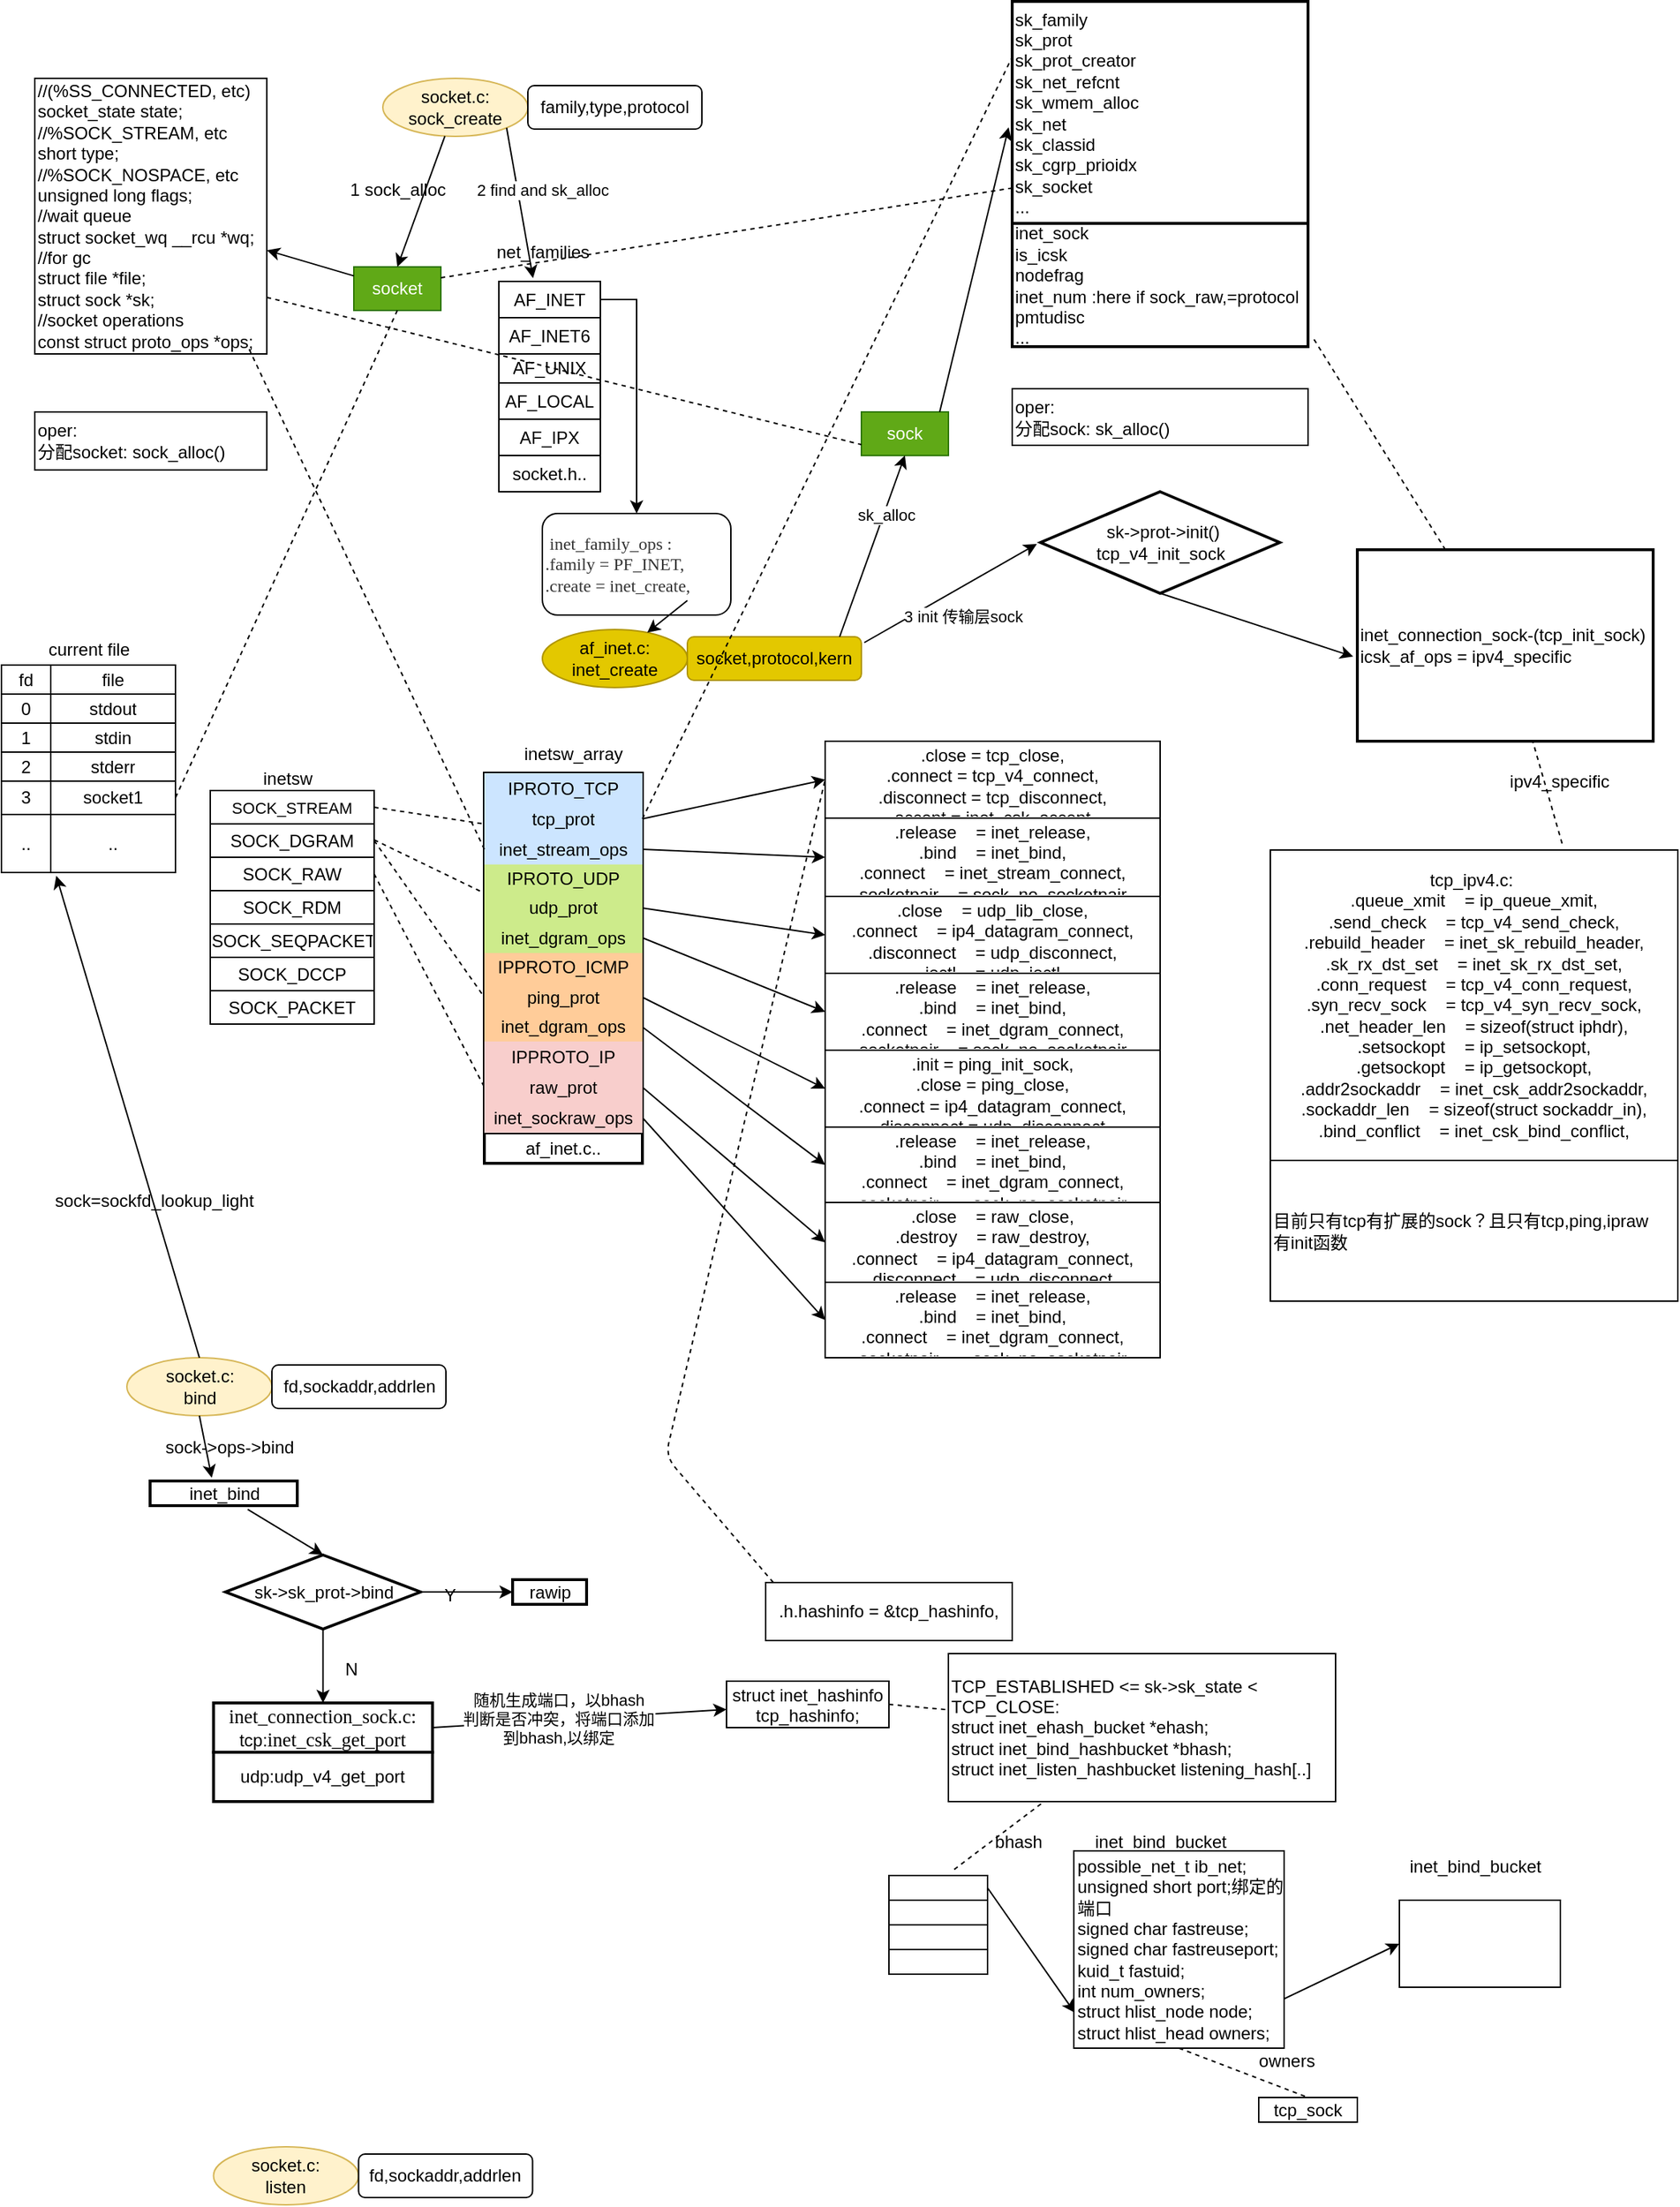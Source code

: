 <mxfile version="15.1.4" type="github">
  <diagram id="tEAXirQf3tNZCXFFklyO" name="Page-1">
    <mxGraphModel dx="1038" dy="581" grid="1" gridSize="17" guides="1" tooltips="1" connect="1" arrows="1" fold="1" page="1" pageScale="1" pageWidth="1169" pageHeight="1654" math="0" shadow="0">
      <root>
        <mxCell id="0" />
        <mxCell id="1" parent="0" />
        <mxCell id="7tcGIsKoTwxkVgl_gIGl-1" value="socket" style="rounded=0;whiteSpace=wrap;html=1;fillColor=#60a917;strokeColor=#2D7600;fontColor=#ffffff;" parent="1" vertex="1">
          <mxGeometry x="260" y="200" width="60" height="30" as="geometry" />
        </mxCell>
        <mxCell id="7tcGIsKoTwxkVgl_gIGl-2" value="&lt;div&gt;//(%SS_CONNECTED, etc)&lt;br&gt;&lt;/div&gt;&lt;div&gt;socket_state&lt;span&gt;  &lt;/span&gt;state;&lt;/div&gt;&lt;div&gt;//%SOCK_STREAM, etc&lt;/div&gt;&lt;div&gt;short&lt;span&gt;   &lt;/span&gt;type;&lt;/div&gt;&lt;div&gt;//%SOCK_NOSPACE, etc&lt;br&gt;&lt;/div&gt;&lt;div&gt;&lt;span&gt; &lt;/span&gt;unsigned long&lt;span&gt;  &lt;/span&gt;flags;&lt;/div&gt;&lt;div&gt;//wait queue&amp;nbsp;&lt;/div&gt;&lt;div&gt;&lt;span&gt; &lt;/span&gt;struct socket_wq __rcu&lt;span&gt; &lt;/span&gt;*wq;&lt;/div&gt;&lt;div&gt;//for gc&lt;/div&gt;&lt;div&gt;&lt;span&gt; &lt;/span&gt;struct file&lt;span&gt;  &lt;/span&gt;*file;&lt;/div&gt;&lt;div&gt;&lt;span&gt; &lt;/span&gt;struct sock&lt;span&gt;  &lt;/span&gt;*sk;&lt;/div&gt;&lt;div&gt;//socket operations&lt;/div&gt;&lt;div&gt;&lt;span&gt;&lt;/span&gt;const struct proto_ops&lt;span&gt; &lt;/span&gt;*ops;&lt;/div&gt;" style="rounded=0;whiteSpace=wrap;html=1;align=left;" parent="1" vertex="1">
          <mxGeometry x="40" y="70" width="160" height="190" as="geometry" />
        </mxCell>
        <mxCell id="7tcGIsKoTwxkVgl_gIGl-3" value="" style="endArrow=classic;html=1;" parent="1" source="7tcGIsKoTwxkVgl_gIGl-1" target="7tcGIsKoTwxkVgl_gIGl-2" edge="1">
          <mxGeometry width="50" height="50" relative="1" as="geometry">
            <mxPoint x="370" y="220" as="sourcePoint" />
            <mxPoint x="420" y="170" as="targetPoint" />
          </mxGeometry>
        </mxCell>
        <mxCell id="7tcGIsKoTwxkVgl_gIGl-4" value="socket.c:&lt;br&gt;sock_create" style="ellipse;whiteSpace=wrap;html=1;fillColor=#fff2cc;strokeColor=#d6b656;" parent="1" vertex="1">
          <mxGeometry x="280" y="70" width="100" height="40" as="geometry" />
        </mxCell>
        <mxCell id="7tcGIsKoTwxkVgl_gIGl-45" value="oper:&lt;br&gt;&lt;div&gt;&lt;span&gt;分配socket: sock_alloc()&lt;/span&gt;&lt;/div&gt;" style="rounded=0;whiteSpace=wrap;html=1;align=left;" parent="1" vertex="1">
          <mxGeometry x="40" y="300" width="160" height="40" as="geometry" />
        </mxCell>
        <mxCell id="7tcGIsKoTwxkVgl_gIGl-46" value="" style="shape=table;startSize=0;container=1;collapsible=0;childLayout=tableLayout;rounded=0;spacingTop=-1;flipH=0;flipV=1;direction=south;" parent="1" vertex="1">
          <mxGeometry x="360" y="210" width="70" height="145" as="geometry" />
        </mxCell>
        <mxCell id="7tcGIsKoTwxkVgl_gIGl-47" value="" style="shape=partialRectangle;collapsible=0;dropTarget=0;pointerEvents=0;fillColor=none;top=0;left=0;bottom=0;right=0;points=[[0,0.5],[1,0.5]];portConstraint=eastwest;" parent="7tcGIsKoTwxkVgl_gIGl-46" vertex="1">
          <mxGeometry width="70" height="25" as="geometry" />
        </mxCell>
        <mxCell id="7tcGIsKoTwxkVgl_gIGl-48" value="AF_INET" style="shape=partialRectangle;html=1;whiteSpace=wrap;connectable=0;overflow=hidden;fillColor=none;top=0;left=0;bottom=0;right=0;pointerEvents=1;" parent="7tcGIsKoTwxkVgl_gIGl-47" vertex="1">
          <mxGeometry width="70" height="25" as="geometry" />
        </mxCell>
        <mxCell id="7tcGIsKoTwxkVgl_gIGl-49" value="" style="shape=partialRectangle;collapsible=0;dropTarget=0;pointerEvents=0;fillColor=none;top=0;left=0;bottom=0;right=0;points=[[0,0.5],[1,0.5]];portConstraint=eastwest;" parent="7tcGIsKoTwxkVgl_gIGl-46" vertex="1">
          <mxGeometry y="25" width="70" height="25" as="geometry" />
        </mxCell>
        <mxCell id="7tcGIsKoTwxkVgl_gIGl-50" value="AF_INET6" style="shape=partialRectangle;html=1;whiteSpace=wrap;connectable=0;overflow=hidden;fillColor=none;top=0;left=0;bottom=0;right=0;pointerEvents=1;" parent="7tcGIsKoTwxkVgl_gIGl-49" vertex="1">
          <mxGeometry width="70" height="25" as="geometry" />
        </mxCell>
        <mxCell id="7tcGIsKoTwxkVgl_gIGl-51" value="" style="shape=partialRectangle;collapsible=0;dropTarget=0;pointerEvents=0;fillColor=none;top=0;left=0;bottom=0;right=0;points=[[0,0.5],[1,0.5]];portConstraint=eastwest;" parent="7tcGIsKoTwxkVgl_gIGl-46" vertex="1">
          <mxGeometry y="50" width="70" height="20" as="geometry" />
        </mxCell>
        <mxCell id="7tcGIsKoTwxkVgl_gIGl-52" value="AF_UNIX" style="shape=partialRectangle;html=1;whiteSpace=wrap;connectable=0;overflow=hidden;fillColor=none;top=0;left=0;bottom=0;right=0;pointerEvents=1;" parent="7tcGIsKoTwxkVgl_gIGl-51" vertex="1">
          <mxGeometry width="70" height="20" as="geometry" />
        </mxCell>
        <mxCell id="7tcGIsKoTwxkVgl_gIGl-53" value="" style="shape=partialRectangle;collapsible=0;dropTarget=0;pointerEvents=0;fillColor=none;top=0;left=0;bottom=0;right=0;points=[[0,0.5],[1,0.5]];portConstraint=eastwest;" parent="7tcGIsKoTwxkVgl_gIGl-46" vertex="1">
          <mxGeometry y="70" width="70" height="25" as="geometry" />
        </mxCell>
        <mxCell id="7tcGIsKoTwxkVgl_gIGl-54" value="AF_LOCAL" style="shape=partialRectangle;html=1;whiteSpace=wrap;connectable=0;overflow=hidden;fillColor=none;top=0;left=0;bottom=0;right=0;pointerEvents=1;" parent="7tcGIsKoTwxkVgl_gIGl-53" vertex="1">
          <mxGeometry width="70" height="25" as="geometry" />
        </mxCell>
        <mxCell id="7tcGIsKoTwxkVgl_gIGl-55" value="" style="shape=partialRectangle;collapsible=0;dropTarget=0;pointerEvents=0;fillColor=none;top=0;left=0;bottom=0;right=0;points=[[0,0.5],[1,0.5]];portConstraint=eastwest;" parent="7tcGIsKoTwxkVgl_gIGl-46" vertex="1">
          <mxGeometry y="95" width="70" height="25" as="geometry" />
        </mxCell>
        <mxCell id="7tcGIsKoTwxkVgl_gIGl-56" value="AF_IPX" style="shape=partialRectangle;html=1;whiteSpace=wrap;connectable=0;overflow=hidden;fillColor=none;top=0;left=0;bottom=0;right=0;pointerEvents=1;" parent="7tcGIsKoTwxkVgl_gIGl-55" vertex="1">
          <mxGeometry width="70" height="25" as="geometry" />
        </mxCell>
        <mxCell id="7tcGIsKoTwxkVgl_gIGl-57" value="" style="shape=partialRectangle;collapsible=0;dropTarget=0;pointerEvents=0;fillColor=none;top=0;left=0;bottom=0;right=0;points=[[0,0.5],[1,0.5]];portConstraint=eastwest;" parent="7tcGIsKoTwxkVgl_gIGl-46" vertex="1">
          <mxGeometry y="120" width="70" height="25" as="geometry" />
        </mxCell>
        <mxCell id="7tcGIsKoTwxkVgl_gIGl-58" value="socket.h.." style="shape=partialRectangle;html=1;whiteSpace=wrap;connectable=0;overflow=hidden;fillColor=none;top=0;left=0;bottom=0;right=0;pointerEvents=1;" parent="7tcGIsKoTwxkVgl_gIGl-57" vertex="1">
          <mxGeometry width="70" height="25" as="geometry" />
        </mxCell>
        <mxCell id="7tcGIsKoTwxkVgl_gIGl-59" value="net_families" style="text;html=1;align=center;verticalAlign=middle;resizable=0;points=[];autosize=1;strokeColor=none;fillColor=none;" parent="1" vertex="1">
          <mxGeometry x="350" y="180" width="80" height="20" as="geometry" />
        </mxCell>
        <mxCell id="7tcGIsKoTwxkVgl_gIGl-61" value="family,type,protocol" style="rounded=1;whiteSpace=wrap;html=1;" parent="1" vertex="1">
          <mxGeometry x="380" y="75" width="120" height="30" as="geometry" />
        </mxCell>
        <mxCell id="U9VOeySq4oXoxofLjwe_-7" style="edgeStyle=orthogonalEdgeStyle;rounded=0;orthogonalLoop=1;jettySize=auto;html=1;exitX=1;exitY=0.5;exitDx=0;exitDy=0;" edge="1" parent="1" source="7tcGIsKoTwxkVgl_gIGl-47" target="U9VOeySq4oXoxofLjwe_-8">
          <mxGeometry relative="1" as="geometry">
            <mxPoint x="450" y="390" as="targetPoint" />
          </mxGeometry>
        </mxCell>
        <mxCell id="U9VOeySq4oXoxofLjwe_-8" value="&lt;p style=&quot;margin: 0px&quot;&gt;&lt;span style=&quot;font-family: &amp;#34;arial,宋体,sans-serif&amp;#34; ; color: rgb(51 , 51 , 51)&quot;&gt;&lt;font style=&quot;font-size: 12px&quot;&gt;&amp;nbsp;inet_family_ops :&lt;/font&gt;&lt;/span&gt;&lt;/p&gt;&lt;p style=&quot;margin: 0px&quot;&gt;&lt;span style=&quot;font-family: &amp;#34;arial,宋体,sans-serif&amp;#34; ; color: rgb(51 , 51 , 51)&quot;&gt;&lt;font style=&quot;font-size: 12px&quot;&gt;.family = PF_INET,&lt;/font&gt;&lt;/span&gt;&lt;/p&gt;&lt;p style=&quot;margin: 0px&quot;&gt;&lt;span style=&quot;font-family: &amp;#34;arial,宋体,sans-serif&amp;#34; ; color: rgb(51 , 51 , 51)&quot;&gt;&lt;font style=&quot;font-size: 12px&quot;&gt;.create = inet_create,&lt;/font&gt;&lt;/span&gt;&lt;/p&gt;" style="rounded=1;whiteSpace=wrap;html=1;align=left;" vertex="1" parent="1">
          <mxGeometry x="390" y="370" width="130" height="70" as="geometry" />
        </mxCell>
        <mxCell id="U9VOeySq4oXoxofLjwe_-9" value="" style="endArrow=classic;html=1;entryX=0.5;entryY=0;entryDx=0;entryDy=0;" edge="1" parent="1" source="7tcGIsKoTwxkVgl_gIGl-4" target="7tcGIsKoTwxkVgl_gIGl-1">
          <mxGeometry width="50" height="50" relative="1" as="geometry">
            <mxPoint x="305" y="110" as="sourcePoint" />
            <mxPoint x="355" y="60" as="targetPoint" />
          </mxGeometry>
        </mxCell>
        <mxCell id="U9VOeySq4oXoxofLjwe_-10" value="1 sock_alloc" style="text;html=1;align=center;verticalAlign=middle;resizable=0;points=[];autosize=1;strokeColor=none;fillColor=none;" vertex="1" parent="1">
          <mxGeometry x="247.5" y="138" width="85" height="17" as="geometry" />
        </mxCell>
        <mxCell id="U9VOeySq4oXoxofLjwe_-11" value="af_inet.c:&lt;br&gt;inet_create" style="ellipse;whiteSpace=wrap;html=1;fillColor=#e3c800;strokeColor=#B09500;fontColor=#000000;" vertex="1" parent="1">
          <mxGeometry x="390" y="450" width="100" height="40" as="geometry" />
        </mxCell>
        <mxCell id="U9VOeySq4oXoxofLjwe_-12" value="socket,protocol,kern" style="rounded=1;whiteSpace=wrap;html=1;fillColor=#e3c800;strokeColor=#B09500;fontColor=#000000;" vertex="1" parent="1">
          <mxGeometry x="490" y="455" width="120" height="30" as="geometry" />
        </mxCell>
        <mxCell id="U9VOeySq4oXoxofLjwe_-13" value="" style="endArrow=classic;html=1;" edge="1" parent="1" target="U9VOeySq4oXoxofLjwe_-11">
          <mxGeometry width="50" height="50" relative="1" as="geometry">
            <mxPoint x="490" y="430" as="sourcePoint" />
            <mxPoint x="540" y="380" as="targetPoint" />
          </mxGeometry>
        </mxCell>
        <mxCell id="U9VOeySq4oXoxofLjwe_-14" value="" style="shape=table;startSize=0;container=1;collapsible=0;childLayout=tableLayout;" vertex="1" parent="1">
          <mxGeometry x="161" y="561" width="113" height="161" as="geometry" />
        </mxCell>
        <mxCell id="U9VOeySq4oXoxofLjwe_-15" value="" style="shape=partialRectangle;collapsible=0;dropTarget=0;pointerEvents=0;fillColor=none;top=0;left=0;bottom=0;right=0;points=[[0,0.5],[1,0.5]];portConstraint=eastwest;" vertex="1" parent="U9VOeySq4oXoxofLjwe_-14">
          <mxGeometry width="113" height="23" as="geometry" />
        </mxCell>
        <mxCell id="U9VOeySq4oXoxofLjwe_-16" value="&lt;font style=&quot;font-size: 11px&quot;&gt;SOCK_STREAM&lt;/font&gt;" style="shape=partialRectangle;html=1;whiteSpace=wrap;connectable=0;overflow=hidden;fillColor=none;top=0;left=0;bottom=0;right=0;pointerEvents=1;" vertex="1" parent="U9VOeySq4oXoxofLjwe_-15">
          <mxGeometry width="113" height="23" as="geometry" />
        </mxCell>
        <mxCell id="U9VOeySq4oXoxofLjwe_-17" value="" style="shape=partialRectangle;collapsible=0;dropTarget=0;pointerEvents=0;fillColor=none;top=0;left=0;bottom=0;right=0;points=[[0,0.5],[1,0.5]];portConstraint=eastwest;" vertex="1" parent="U9VOeySq4oXoxofLjwe_-14">
          <mxGeometry y="23" width="113" height="23" as="geometry" />
        </mxCell>
        <mxCell id="U9VOeySq4oXoxofLjwe_-18" value="SOCK_DGRAM" style="shape=partialRectangle;html=1;whiteSpace=wrap;connectable=0;overflow=hidden;fillColor=none;top=0;left=0;bottom=0;right=0;pointerEvents=1;" vertex="1" parent="U9VOeySq4oXoxofLjwe_-17">
          <mxGeometry width="113" height="23" as="geometry" />
        </mxCell>
        <mxCell id="U9VOeySq4oXoxofLjwe_-19" value="" style="shape=partialRectangle;collapsible=0;dropTarget=0;pointerEvents=0;fillColor=none;top=0;left=0;bottom=0;right=0;points=[[0,0.5],[1,0.5]];portConstraint=eastwest;" vertex="1" parent="U9VOeySq4oXoxofLjwe_-14">
          <mxGeometry y="46" width="113" height="23" as="geometry" />
        </mxCell>
        <mxCell id="U9VOeySq4oXoxofLjwe_-20" value="SOCK_RAW" style="shape=partialRectangle;html=1;whiteSpace=wrap;connectable=0;overflow=hidden;fillColor=none;top=0;left=0;bottom=0;right=0;pointerEvents=1;" vertex="1" parent="U9VOeySq4oXoxofLjwe_-19">
          <mxGeometry width="113" height="23" as="geometry" />
        </mxCell>
        <mxCell id="U9VOeySq4oXoxofLjwe_-21" value="" style="shape=partialRectangle;collapsible=0;dropTarget=0;pointerEvents=0;fillColor=none;top=0;left=0;bottom=0;right=0;points=[[0,0.5],[1,0.5]];portConstraint=eastwest;" vertex="1" parent="U9VOeySq4oXoxofLjwe_-14">
          <mxGeometry y="69" width="113" height="23" as="geometry" />
        </mxCell>
        <mxCell id="U9VOeySq4oXoxofLjwe_-22" value="SOCK_RDM" style="shape=partialRectangle;html=1;whiteSpace=wrap;connectable=0;overflow=hidden;fillColor=none;top=0;left=0;bottom=0;right=0;pointerEvents=1;" vertex="1" parent="U9VOeySq4oXoxofLjwe_-21">
          <mxGeometry width="113" height="23" as="geometry" />
        </mxCell>
        <mxCell id="U9VOeySq4oXoxofLjwe_-23" value="" style="shape=partialRectangle;collapsible=0;dropTarget=0;pointerEvents=0;fillColor=none;top=0;left=0;bottom=0;right=0;points=[[0,0.5],[1,0.5]];portConstraint=eastwest;" vertex="1" parent="U9VOeySq4oXoxofLjwe_-14">
          <mxGeometry y="92" width="113" height="23" as="geometry" />
        </mxCell>
        <mxCell id="U9VOeySq4oXoxofLjwe_-24" value="SOCK_SEQPACKET" style="shape=partialRectangle;html=1;whiteSpace=wrap;connectable=0;overflow=hidden;fillColor=none;top=0;left=0;bottom=0;right=0;pointerEvents=1;" vertex="1" parent="U9VOeySq4oXoxofLjwe_-23">
          <mxGeometry width="113" height="23" as="geometry" />
        </mxCell>
        <mxCell id="U9VOeySq4oXoxofLjwe_-29" style="shape=partialRectangle;collapsible=0;dropTarget=0;pointerEvents=0;fillColor=none;top=0;left=0;bottom=0;right=0;points=[[0,0.5],[1,0.5]];portConstraint=eastwest;" vertex="1" parent="U9VOeySq4oXoxofLjwe_-14">
          <mxGeometry y="115" width="113" height="23" as="geometry" />
        </mxCell>
        <mxCell id="U9VOeySq4oXoxofLjwe_-30" value="SOCK_DCCP" style="shape=partialRectangle;html=1;whiteSpace=wrap;connectable=0;overflow=hidden;fillColor=none;top=0;left=0;bottom=0;right=0;pointerEvents=1;" vertex="1" parent="U9VOeySq4oXoxofLjwe_-29">
          <mxGeometry width="113" height="23" as="geometry" />
        </mxCell>
        <mxCell id="U9VOeySq4oXoxofLjwe_-27" style="shape=partialRectangle;collapsible=0;dropTarget=0;pointerEvents=0;fillColor=none;top=0;left=0;bottom=0;right=0;points=[[0,0.5],[1,0.5]];portConstraint=eastwest;" vertex="1" parent="U9VOeySq4oXoxofLjwe_-14">
          <mxGeometry y="138" width="113" height="23" as="geometry" />
        </mxCell>
        <mxCell id="U9VOeySq4oXoxofLjwe_-28" value="SOCK_PACKET" style="shape=partialRectangle;html=1;whiteSpace=wrap;connectable=0;overflow=hidden;fillColor=none;top=0;left=0;bottom=0;right=0;pointerEvents=1;" vertex="1" parent="U9VOeySq4oXoxofLjwe_-27">
          <mxGeometry width="113" height="23" as="geometry" />
        </mxCell>
        <mxCell id="U9VOeySq4oXoxofLjwe_-25" value="inetsw" style="text;html=1;align=center;verticalAlign=middle;resizable=0;points=[];autosize=1;strokeColor=none;fillColor=none;" vertex="1" parent="1">
          <mxGeometry x="179.5" y="544" width="68" height="17" as="geometry" />
        </mxCell>
        <mxCell id="U9VOeySq4oXoxofLjwe_-50" value="" style="endArrow=none;dashed=1;html=1;entryX=0;entryY=0.5;entryDx=0;entryDy=0;exitX=1;exitY=0.5;exitDx=0;exitDy=0;" edge="1" parent="1" source="U9VOeySq4oXoxofLjwe_-15">
          <mxGeometry width="50" height="50" relative="1" as="geometry">
            <mxPoint x="271.5" y="577.5" as="sourcePoint" />
            <mxPoint x="349.5" y="584" as="targetPoint" />
          </mxGeometry>
        </mxCell>
        <mxCell id="U9VOeySq4oXoxofLjwe_-51" value="" style="endArrow=none;dashed=1;html=1;entryX=0;entryY=0.5;entryDx=0;entryDy=0;exitX=1;exitY=0.5;exitDx=0;exitDy=0;" edge="1" parent="1">
          <mxGeometry width="50" height="50" relative="1" as="geometry">
            <mxPoint x="274" y="595" as="sourcePoint" />
            <mxPoint x="349.5" y="631.5" as="targetPoint" />
          </mxGeometry>
        </mxCell>
        <mxCell id="U9VOeySq4oXoxofLjwe_-52" value="" style="endArrow=none;dashed=1;html=1;entryX=0;entryY=0.5;entryDx=0;entryDy=0;exitX=1;exitY=0.5;exitDx=0;exitDy=0;" edge="1" parent="1" source="U9VOeySq4oXoxofLjwe_-17" target="U9VOeySq4oXoxofLjwe_-144">
          <mxGeometry width="50" height="50" relative="1" as="geometry">
            <mxPoint x="274" y="629" as="sourcePoint" />
            <mxPoint x="348.257" y="669.005" as="targetPoint" />
          </mxGeometry>
        </mxCell>
        <mxCell id="U9VOeySq4oXoxofLjwe_-54" value="" style="endArrow=none;dashed=1;html=1;exitX=1;exitY=0.5;exitDx=0;exitDy=0;entryX=0;entryY=0.5;entryDx=0;entryDy=0;" edge="1" parent="1" source="U9VOeySq4oXoxofLjwe_-19" target="U9VOeySq4oXoxofLjwe_-150">
          <mxGeometry width="50" height="50" relative="1" as="geometry">
            <mxPoint x="275.24" y="648.49" as="sourcePoint" />
            <mxPoint x="349.5" y="722" as="targetPoint" />
          </mxGeometry>
        </mxCell>
        <mxCell id="U9VOeySq4oXoxofLjwe_-83" value="" style="shape=table;startSize=0;container=1;collapsible=0;childLayout=tableLayout;" vertex="1" parent="1">
          <mxGeometry x="585" y="527" width="231" height="425" as="geometry" />
        </mxCell>
        <mxCell id="U9VOeySq4oXoxofLjwe_-84" value="" style="shape=partialRectangle;collapsible=0;dropTarget=0;pointerEvents=0;fillColor=none;top=0;left=0;bottom=0;right=0;points=[[0,0.5],[1,0.5]];portConstraint=eastwest;" vertex="1" parent="U9VOeySq4oXoxofLjwe_-83">
          <mxGeometry width="231" height="53" as="geometry" />
        </mxCell>
        <mxCell id="U9VOeySq4oXoxofLjwe_-85" value="&lt;div&gt;&lt;span&gt;.close&lt;/span&gt;&lt;span&gt;			&lt;/span&gt;&lt;span&gt;= tcp_close,&lt;/span&gt;&lt;br&gt;&lt;/div&gt;&lt;div&gt;&lt;span&gt;	&lt;/span&gt;.connect&lt;span&gt;		&lt;/span&gt;= tcp_v4_connect,&lt;/div&gt;&lt;div&gt;&lt;span&gt;	&lt;/span&gt;.disconnect&lt;span&gt;		&lt;/span&gt;= tcp_disconnect,&lt;/div&gt;&lt;div&gt;&lt;span&gt;	&lt;/span&gt;.accept&lt;span&gt;			&lt;/span&gt;= inet_csk_accept,&lt;/div&gt;&lt;div&gt;&lt;span&gt;	&lt;/span&gt;.ioctl&lt;span&gt;			&lt;/span&gt;= tcp_ioctl,&lt;/div&gt;&lt;div&gt;&lt;span&gt;	&lt;/span&gt;.init&lt;span&gt;			&lt;/span&gt;= tcp_v4_init_sock,&lt;/div&gt;&lt;div&gt;&lt;span&gt;	&lt;/span&gt;.destroy&lt;span&gt;		&lt;/span&gt;= tcp_v4_destroy_sock,&lt;/div&gt;&lt;div&gt;&lt;span&gt;	&lt;/span&gt;.shutdown&lt;span&gt;		&lt;/span&gt;= tcp_shutdown,&lt;/div&gt;&lt;div&gt;&lt;span&gt;	&lt;/span&gt;.setsockopt&lt;span&gt;		&lt;/span&gt;= tcp_setsockopt,&lt;/div&gt;&lt;div&gt;&lt;span&gt;	&lt;/span&gt;.getsockopt&lt;span&gt;		&lt;/span&gt;= tcp_getsockopt,&lt;/div&gt;&lt;div&gt;&lt;span&gt;	&lt;/span&gt;.recvmsg&lt;span&gt;		&lt;/span&gt;= tcp_recvmsg,&lt;/div&gt;&lt;div&gt;&lt;span&gt;	&lt;/span&gt;.sendmsg&lt;span&gt;		&lt;/span&gt;= tcp_sendmsg,&lt;/div&gt;&lt;div&gt;...&lt;/div&gt;" style="shape=partialRectangle;html=1;whiteSpace=wrap;connectable=0;overflow=hidden;fillColor=none;top=0;left=0;bottom=0;right=0;pointerEvents=1;" vertex="1" parent="U9VOeySq4oXoxofLjwe_-84">
          <mxGeometry width="231" height="53" as="geometry" />
        </mxCell>
        <mxCell id="U9VOeySq4oXoxofLjwe_-86" value="" style="shape=partialRectangle;collapsible=0;dropTarget=0;pointerEvents=0;fillColor=none;top=0;left=0;bottom=0;right=0;points=[[0,0.5],[1,0.5]];portConstraint=eastwest;" vertex="1" parent="U9VOeySq4oXoxofLjwe_-83">
          <mxGeometry y="53" width="231" height="54" as="geometry" />
        </mxCell>
        <mxCell id="U9VOeySq4oXoxofLjwe_-87" value="&lt;div&gt;.release&lt;span&gt;	&lt;/span&gt;&amp;nbsp; &amp;nbsp;= inet_release,&lt;/div&gt;&lt;div&gt;&lt;span&gt;	&lt;/span&gt;.bind&lt;span&gt;		&lt;/span&gt;&amp;nbsp; &amp;nbsp;= inet_bind,&lt;/div&gt;&lt;div&gt;&lt;span&gt;	&lt;/span&gt;.connect&lt;span&gt;	&lt;/span&gt;&amp;nbsp; &amp;nbsp;= inet_stream_connect,&lt;/div&gt;&lt;div&gt;&lt;span&gt;	&lt;/span&gt;.socketpair&lt;span&gt;	&lt;/span&gt;&amp;nbsp; &amp;nbsp;= sock_no_socketpair,&lt;/div&gt;&lt;div&gt;&lt;span&gt;	&lt;/span&gt;.accept&lt;span&gt;		&lt;/span&gt;&amp;nbsp; &amp;nbsp;= inet_accept,&lt;/div&gt;&lt;div&gt;&lt;span&gt;	&lt;/span&gt;.getname&lt;span&gt;	&lt;/span&gt;&amp;nbsp; &amp;nbsp;= inet_getname,&lt;/div&gt;&lt;div&gt;&lt;span&gt;	&lt;/span&gt;.poll&lt;span&gt;		&lt;/span&gt;&amp;nbsp; &amp;nbsp;= tcp_poll,&lt;/div&gt;" style="shape=partialRectangle;html=1;whiteSpace=wrap;connectable=0;overflow=hidden;fillColor=none;top=0;left=0;bottom=0;right=0;pointerEvents=1;" vertex="1" parent="U9VOeySq4oXoxofLjwe_-86">
          <mxGeometry width="231" height="54" as="geometry" />
        </mxCell>
        <mxCell id="U9VOeySq4oXoxofLjwe_-88" value="" style="shape=partialRectangle;collapsible=0;dropTarget=0;pointerEvents=0;fillColor=none;top=0;left=0;bottom=0;right=0;points=[[0,0.5],[1,0.5]];portConstraint=eastwest;" vertex="1" parent="U9VOeySq4oXoxofLjwe_-83">
          <mxGeometry y="107" width="231" height="53" as="geometry" />
        </mxCell>
        <mxCell id="U9VOeySq4oXoxofLjwe_-89" value="&lt;div&gt;.close&lt;span&gt;		&lt;/span&gt;&amp;nbsp; &amp;nbsp;= udp_lib_close,&lt;/div&gt;&lt;div&gt;&lt;span&gt;	&lt;/span&gt;.connect&lt;span&gt;	&lt;/span&gt;&amp;nbsp; &amp;nbsp;= ip4_datagram_connect,&lt;/div&gt;&lt;div&gt;&lt;span&gt;	&lt;/span&gt;.disconnect&lt;span&gt;	&lt;/span&gt;&amp;nbsp; &amp;nbsp;= udp_disconnect,&lt;/div&gt;&lt;div&gt;&lt;span&gt;	&lt;/span&gt;.ioctl&lt;span&gt;		&lt;/span&gt;&amp;nbsp; &amp;nbsp;= udp_ioctl,&lt;/div&gt;&lt;div&gt;&lt;span&gt;	&lt;/span&gt;.destroy&lt;span&gt;	&lt;/span&gt;&amp;nbsp; &amp;nbsp;= udp_destroy_sock,&lt;/div&gt;&lt;div&gt;&lt;span&gt;	&lt;/span&gt;.setsockopt&lt;span&gt;	&lt;/span&gt;&amp;nbsp; &amp;nbsp;= udp_setsockopt,&lt;/div&gt;&lt;div&gt;&lt;span&gt;	&lt;/span&gt;.getsockopt&lt;span&gt;	&lt;/span&gt;&amp;nbsp; &amp;nbsp;= udp_getsockopt,&lt;/div&gt;&lt;div&gt;&lt;span&gt;	&lt;/span&gt;.sendmsg&lt;span&gt;	&lt;/span&gt;&amp;nbsp; &amp;nbsp;= udp_sendmsg,&lt;/div&gt;&lt;div&gt;&lt;span&gt;	&lt;/span&gt;.recvmsg&lt;span&gt;	&lt;/span&gt;&amp;nbsp; &amp;nbsp;= udp_recvmsg,&lt;/div&gt;" style="shape=partialRectangle;html=1;whiteSpace=wrap;connectable=0;overflow=hidden;fillColor=none;top=0;left=0;bottom=0;right=0;pointerEvents=1;" vertex="1" parent="U9VOeySq4oXoxofLjwe_-88">
          <mxGeometry width="231" height="53" as="geometry" />
        </mxCell>
        <mxCell id="U9VOeySq4oXoxofLjwe_-90" value="" style="shape=partialRectangle;collapsible=0;dropTarget=0;pointerEvents=0;fillColor=none;top=0;left=0;bottom=0;right=0;points=[[0,0.5],[1,0.5]];portConstraint=eastwest;" vertex="1" parent="U9VOeySq4oXoxofLjwe_-83">
          <mxGeometry y="160" width="231" height="53" as="geometry" />
        </mxCell>
        <mxCell id="U9VOeySq4oXoxofLjwe_-91" value="&lt;div&gt;.release&lt;span&gt;	&lt;/span&gt;&amp;nbsp; &amp;nbsp;= inet_release,&lt;/div&gt;&lt;div&gt;&lt;span&gt;	&lt;/span&gt;.bind&lt;span&gt;		&lt;/span&gt;&amp;nbsp; &amp;nbsp;= inet_bind,&lt;/div&gt;&lt;div&gt;&lt;span&gt;	&lt;/span&gt;.connect&lt;span&gt;	&lt;/span&gt;&amp;nbsp; &amp;nbsp;= inet_dgram_connect,&lt;/div&gt;&lt;div&gt;&lt;span&gt;	&lt;/span&gt;.socketpair&lt;span&gt;	&lt;/span&gt;&amp;nbsp; &amp;nbsp;= sock_no_socketpair,&lt;/div&gt;&lt;div&gt;&lt;span&gt;	&lt;/span&gt;.accept&lt;span&gt;		&lt;/span&gt;&amp;nbsp; &amp;nbsp;= sock_no_accept,&lt;/div&gt;&lt;div&gt;&lt;span&gt;	&lt;/span&gt;.getname&lt;span&gt;	&lt;/span&gt;&amp;nbsp; &amp;nbsp;= inet_getname,&lt;/div&gt;&lt;div&gt;&lt;span&gt;	&lt;/span&gt;.poll&lt;span&gt;		&lt;/span&gt;&amp;nbsp; &amp;nbsp;= udp_poll,&lt;/div&gt;" style="shape=partialRectangle;html=1;whiteSpace=wrap;connectable=0;overflow=hidden;fillColor=none;top=0;left=0;bottom=0;right=0;pointerEvents=1;" vertex="1" parent="U9VOeySq4oXoxofLjwe_-90">
          <mxGeometry width="231" height="53" as="geometry" />
        </mxCell>
        <mxCell id="U9VOeySq4oXoxofLjwe_-92" value="" style="shape=partialRectangle;collapsible=0;dropTarget=0;pointerEvents=0;fillColor=none;top=0;left=0;bottom=0;right=0;points=[[0,0.5],[1,0.5]];portConstraint=eastwest;" vertex="1" parent="U9VOeySq4oXoxofLjwe_-83">
          <mxGeometry y="213" width="231" height="53" as="geometry" />
        </mxCell>
        <mxCell id="U9VOeySq4oXoxofLjwe_-93" value="&lt;div&gt;.init =&lt;span&gt;		&lt;/span&gt;ping_init_sock,&lt;/div&gt;&lt;div&gt;&lt;span&gt;	&lt;/span&gt;.close =&lt;span&gt;	&lt;/span&gt;ping_close,&lt;/div&gt;&lt;div&gt;&lt;span&gt;	&lt;/span&gt;.connect =&lt;span&gt;	&lt;/span&gt;ip4_datagram_connect,&lt;/div&gt;&lt;div&gt;&lt;span&gt;	&lt;/span&gt;.disconnect =&lt;span&gt;	&lt;/span&gt;udp_disconnect,&lt;/div&gt;&lt;div&gt;&lt;span&gt;	&lt;/span&gt;.setsockopt =&lt;span&gt;	&lt;/span&gt;ip_setsockopt,&lt;/div&gt;&lt;div&gt;&lt;span&gt;	&lt;/span&gt;.getsockopt =&lt;span&gt;	&lt;/span&gt;ip_getsockopt,&lt;/div&gt;&lt;div&gt;&lt;span&gt;	&lt;/span&gt;.sendmsg =&lt;span&gt;	&lt;/span&gt;ping_v4_sendmsg,&lt;/div&gt;&lt;div&gt;&lt;span&gt;	&lt;/span&gt;.recvmsg =&lt;span&gt;	&lt;/span&gt;ping_recvmsg,&lt;/div&gt;" style="shape=partialRectangle;html=1;whiteSpace=wrap;connectable=0;overflow=hidden;fillColor=none;top=0;left=0;bottom=0;right=0;pointerEvents=1;" vertex="1" parent="U9VOeySq4oXoxofLjwe_-92">
          <mxGeometry width="231" height="53" as="geometry" />
        </mxCell>
        <mxCell id="U9VOeySq4oXoxofLjwe_-94" value="" style="shape=partialRectangle;collapsible=0;dropTarget=0;pointerEvents=0;fillColor=none;top=0;left=0;bottom=0;right=0;points=[[0,0.5],[1,0.5]];portConstraint=eastwest;" vertex="1" parent="U9VOeySq4oXoxofLjwe_-83">
          <mxGeometry y="266" width="231" height="52" as="geometry" />
        </mxCell>
        <mxCell id="U9VOeySq4oXoxofLjwe_-95" value="&lt;div&gt;.release&lt;span&gt;	&lt;/span&gt;&amp;nbsp; &amp;nbsp;= inet_release,&lt;/div&gt;&lt;div&gt;&lt;span&gt;	&lt;/span&gt;.bind&lt;span&gt;		&lt;/span&gt;&amp;nbsp; &amp;nbsp;= inet_bind,&lt;/div&gt;&lt;div&gt;&lt;span&gt;	&lt;/span&gt;.connect&lt;span&gt;	&lt;/span&gt;&amp;nbsp; &amp;nbsp;= inet_dgram_connect,&lt;/div&gt;&lt;div&gt;&lt;span&gt;	&lt;/span&gt;.socketpair&lt;span&gt;	&lt;/span&gt;&amp;nbsp; &amp;nbsp;= sock_no_socketpair,&lt;/div&gt;&lt;div&gt;&lt;span&gt;	&lt;/span&gt;.accept&lt;span&gt;		&lt;/span&gt;&amp;nbsp; &amp;nbsp;= sock_no_accept,&lt;/div&gt;&lt;div&gt;&lt;span&gt;	&lt;/span&gt;.getname&lt;span&gt;	&lt;/span&gt;&amp;nbsp; &amp;nbsp;= inet_getname,&lt;/div&gt;" style="shape=partialRectangle;html=1;whiteSpace=wrap;connectable=0;overflow=hidden;fillColor=none;top=0;left=0;bottom=0;right=0;pointerEvents=1;" vertex="1" parent="U9VOeySq4oXoxofLjwe_-94">
          <mxGeometry width="231" height="52" as="geometry" />
        </mxCell>
        <mxCell id="U9VOeySq4oXoxofLjwe_-96" value="" style="shape=partialRectangle;collapsible=0;dropTarget=0;pointerEvents=0;fillColor=none;top=0;left=0;bottom=0;right=0;points=[[0,0.5],[1,0.5]];portConstraint=eastwest;" vertex="1" parent="U9VOeySq4oXoxofLjwe_-83">
          <mxGeometry y="318" width="231" height="55" as="geometry" />
        </mxCell>
        <mxCell id="U9VOeySq4oXoxofLjwe_-97" value="&lt;div&gt;.close&lt;span&gt;		&lt;/span&gt;&amp;nbsp; &amp;nbsp;= raw_close,&lt;/div&gt;&lt;div&gt;&lt;span&gt;	&lt;/span&gt;.destroy&lt;span&gt;	&lt;/span&gt;&amp;nbsp; &amp;nbsp;= raw_destroy,&lt;/div&gt;&lt;div&gt;&lt;span&gt;	&lt;/span&gt;.connect&lt;span&gt;	&lt;/span&gt;&amp;nbsp; &amp;nbsp;= ip4_datagram_connect,&lt;/div&gt;&lt;div&gt;&lt;span&gt;	&lt;/span&gt;.disconnect&lt;span&gt;	&lt;/span&gt;&amp;nbsp; &amp;nbsp;= udp_disconnect,&lt;/div&gt;&lt;div&gt;&lt;span&gt;	&lt;/span&gt;.ioctl&lt;span&gt;		&lt;/span&gt;&amp;nbsp; &amp;nbsp;= raw_ioctl,&lt;/div&gt;&lt;div&gt;&lt;span&gt;	&lt;/span&gt;.init&lt;span&gt;		&lt;/span&gt;&amp;nbsp; &amp;nbsp;= raw_init,&lt;/div&gt;" style="shape=partialRectangle;html=1;whiteSpace=wrap;connectable=0;overflow=hidden;fillColor=none;top=0;left=0;bottom=0;right=0;pointerEvents=1;" vertex="1" parent="U9VOeySq4oXoxofLjwe_-96">
          <mxGeometry width="231" height="55" as="geometry" />
        </mxCell>
        <mxCell id="U9VOeySq4oXoxofLjwe_-98" value="" style="shape=partialRectangle;collapsible=0;dropTarget=0;pointerEvents=0;fillColor=none;top=0;left=0;bottom=0;right=0;points=[[0,0.5],[1,0.5]];portConstraint=eastwest;" vertex="1" parent="U9VOeySq4oXoxofLjwe_-83">
          <mxGeometry y="373" width="231" height="52" as="geometry" />
        </mxCell>
        <mxCell id="U9VOeySq4oXoxofLjwe_-99" value="&lt;div&gt;.release&lt;span&gt;	&lt;/span&gt;&amp;nbsp; &amp;nbsp;= inet_release,&lt;/div&gt;&lt;div&gt;&lt;span&gt;	&lt;/span&gt;.bind&lt;span&gt;		&lt;/span&gt;&amp;nbsp; &amp;nbsp;= inet_bind,&lt;/div&gt;&lt;div&gt;&lt;span&gt;	&lt;/span&gt;.connect&lt;span&gt;	&lt;/span&gt;&amp;nbsp; &amp;nbsp;= inet_dgram_connect,&lt;/div&gt;&lt;div&gt;&lt;span&gt;	&lt;/span&gt;.socketpair&lt;span&gt;	&lt;/span&gt;&amp;nbsp; &amp;nbsp;= sock_no_socketpair,&lt;/div&gt;&lt;div&gt;&lt;span&gt;	&lt;/span&gt;.accept&lt;span&gt;		&lt;/span&gt;&amp;nbsp; &amp;nbsp;= sock_no_accept,&lt;/div&gt;" style="shape=partialRectangle;html=1;whiteSpace=wrap;connectable=0;overflow=hidden;fillColor=none;top=0;left=0;bottom=0;right=0;pointerEvents=1;" vertex="1" parent="U9VOeySq4oXoxofLjwe_-98">
          <mxGeometry width="231" height="52" as="geometry" />
        </mxCell>
        <mxCell id="U9VOeySq4oXoxofLjwe_-102" value="" style="endArrow=classic;html=1;exitX=1;exitY=0.5;exitDx=0;exitDy=0;entryX=0;entryY=0.5;entryDx=0;entryDy=0;" edge="1" parent="1" source="U9VOeySq4oXoxofLjwe_-132" target="U9VOeySq4oXoxofLjwe_-84">
          <mxGeometry width="50" height="50" relative="1" as="geometry">
            <mxPoint x="462.5" y="584" as="sourcePoint" />
            <mxPoint x="525" y="544" as="targetPoint" />
          </mxGeometry>
        </mxCell>
        <mxCell id="U9VOeySq4oXoxofLjwe_-104" value="" style="endArrow=classic;html=1;exitX=1;exitY=0.5;exitDx=0;exitDy=0;entryX=0;entryY=0.5;entryDx=0;entryDy=0;" edge="1" parent="1" source="U9VOeySq4oXoxofLjwe_-134" target="U9VOeySq4oXoxofLjwe_-86">
          <mxGeometry width="50" height="50" relative="1" as="geometry">
            <mxPoint x="465.212" y="593.384" as="sourcePoint" />
            <mxPoint x="542" y="561" as="targetPoint" />
          </mxGeometry>
        </mxCell>
        <mxCell id="U9VOeySq4oXoxofLjwe_-106" value="" style="endArrow=classic;html=1;exitX=1;exitY=0.5;exitDx=0;exitDy=0;entryX=0;entryY=0.5;entryDx=0;entryDy=0;" edge="1" parent="1" source="U9VOeySq4oXoxofLjwe_-138" target="U9VOeySq4oXoxofLjwe_-88">
          <mxGeometry width="50" height="50" relative="1" as="geometry">
            <mxPoint x="462.5" y="631.5" as="sourcePoint" />
            <mxPoint x="602" y="570.5" as="targetPoint" />
          </mxGeometry>
        </mxCell>
        <mxCell id="U9VOeySq4oXoxofLjwe_-108" value="" style="endArrow=classic;html=1;entryX=0;entryY=0.5;entryDx=0;entryDy=0;exitX=1;exitY=0.5;exitDx=0;exitDy=0;" edge="1" parent="1" source="U9VOeySq4oXoxofLjwe_-140" target="U9VOeySq4oXoxofLjwe_-90">
          <mxGeometry width="50" height="50" relative="1" as="geometry">
            <mxPoint x="462" y="639" as="sourcePoint" />
            <mxPoint x="619" y="587.5" as="targetPoint" />
          </mxGeometry>
        </mxCell>
        <mxCell id="U9VOeySq4oXoxofLjwe_-110" value="" style="endArrow=classic;html=1;exitX=1;exitY=0.5;exitDx=0;exitDy=0;entryX=0;entryY=0.5;entryDx=0;entryDy=0;" edge="1" parent="1" source="U9VOeySq4oXoxofLjwe_-144" target="U9VOeySq4oXoxofLjwe_-92">
          <mxGeometry width="50" height="50" relative="1" as="geometry">
            <mxPoint x="462" y="680" as="sourcePoint" />
            <mxPoint x="584.5" y="709" as="targetPoint" />
          </mxGeometry>
        </mxCell>
        <mxCell id="U9VOeySq4oXoxofLjwe_-112" value="" style="endArrow=classic;html=1;exitX=1;exitY=0.5;exitDx=0;exitDy=0;entryX=0;entryY=0.5;entryDx=0;entryDy=0;" edge="1" parent="1" source="U9VOeySq4oXoxofLjwe_-146" target="U9VOeySq4oXoxofLjwe_-94">
          <mxGeometry width="50" height="50" relative="1" as="geometry">
            <mxPoint x="462.5" y="678.5" as="sourcePoint" />
            <mxPoint x="585.25" y="824" as="targetPoint" />
          </mxGeometry>
        </mxCell>
        <mxCell id="U9VOeySq4oXoxofLjwe_-114" value="" style="endArrow=classic;html=1;exitX=1;exitY=0.5;exitDx=0;exitDy=0;entryX=0;entryY=0.5;entryDx=0;entryDy=0;" edge="1" parent="1" source="U9VOeySq4oXoxofLjwe_-150" target="U9VOeySq4oXoxofLjwe_-96">
          <mxGeometry width="50" height="50" relative="1" as="geometry">
            <mxPoint x="462.5" y="725.5" as="sourcePoint" />
            <mxPoint x="585" y="867" as="targetPoint" />
          </mxGeometry>
        </mxCell>
        <mxCell id="U9VOeySq4oXoxofLjwe_-115" value="" style="endArrow=classic;html=1;exitX=1;exitY=0.5;exitDx=0;exitDy=0;entryX=0;entryY=0.5;entryDx=0;entryDy=0;" edge="1" parent="1" source="U9VOeySq4oXoxofLjwe_-152" target="U9VOeySq4oXoxofLjwe_-98">
          <mxGeometry width="50" height="50" relative="1" as="geometry">
            <mxPoint x="462.5" y="725.5" as="sourcePoint" />
            <mxPoint x="602" y="887.5" as="targetPoint" />
          </mxGeometry>
        </mxCell>
        <mxCell id="U9VOeySq4oXoxofLjwe_-129" value="" style="shape=table;startSize=0;container=1;collapsible=0;childLayout=tableLayout;strokeWidth=2;perimeterSpacing=1;swimlaneFillColor=#ffffff;gradientDirection=east;" vertex="1" parent="1">
          <mxGeometry x="350" y="549" width="109" height="269" as="geometry" />
        </mxCell>
        <mxCell id="U9VOeySq4oXoxofLjwe_-130" value="" style="shape=partialRectangle;collapsible=0;dropTarget=0;pointerEvents=0;fillColor=#dae8fc;top=0;left=0;bottom=0;right=0;points=[[0,0.5],[1,0.5]];portConstraint=eastwest;strokeColor=#6c8ebf;" vertex="1" parent="U9VOeySq4oXoxofLjwe_-129">
          <mxGeometry width="109" height="21" as="geometry" />
        </mxCell>
        <mxCell id="U9VOeySq4oXoxofLjwe_-131" value="&lt;span&gt;IPROTO_TCP&lt;/span&gt;" style="shape=partialRectangle;html=1;whiteSpace=wrap;connectable=0;overflow=hidden;fillColor=#cce5ff;top=0;left=0;bottom=0;right=0;pointerEvents=1;strokeColor=#36393d;" vertex="1" parent="U9VOeySq4oXoxofLjwe_-130">
          <mxGeometry width="109" height="21" as="geometry" />
        </mxCell>
        <mxCell id="U9VOeySq4oXoxofLjwe_-132" value="" style="shape=partialRectangle;collapsible=0;dropTarget=0;pointerEvents=0;fillColor=none;top=0;left=0;bottom=0;right=0;points=[[0,0.5],[1,0.5]];portConstraint=eastwest;" vertex="1" parent="U9VOeySq4oXoxofLjwe_-129">
          <mxGeometry y="21" width="109" height="21" as="geometry" />
        </mxCell>
        <mxCell id="U9VOeySq4oXoxofLjwe_-133" value="&lt;span&gt;tcp_prot&lt;/span&gt;" style="shape=partialRectangle;html=1;whiteSpace=wrap;connectable=0;overflow=hidden;fillColor=#cce5ff;top=0;left=0;bottom=0;right=0;pointerEvents=1;strokeColor=#36393d;" vertex="1" parent="U9VOeySq4oXoxofLjwe_-132">
          <mxGeometry width="109" height="21" as="geometry" />
        </mxCell>
        <mxCell id="U9VOeySq4oXoxofLjwe_-134" value="" style="shape=partialRectangle;collapsible=0;dropTarget=0;pointerEvents=0;fillColor=none;top=0;left=0;bottom=0;right=0;points=[[0,0.5],[1,0.5]];portConstraint=eastwest;" vertex="1" parent="U9VOeySq4oXoxofLjwe_-129">
          <mxGeometry y="42" width="109" height="21" as="geometry" />
        </mxCell>
        <mxCell id="U9VOeySq4oXoxofLjwe_-135" value="&lt;span&gt;inet_stream_ops&lt;/span&gt;" style="shape=partialRectangle;html=1;whiteSpace=wrap;connectable=0;overflow=hidden;fillColor=#cce5ff;top=0;left=0;bottom=0;right=0;pointerEvents=1;strokeColor=#36393d;" vertex="1" parent="U9VOeySq4oXoxofLjwe_-134">
          <mxGeometry width="109" height="21" as="geometry" />
        </mxCell>
        <mxCell id="U9VOeySq4oXoxofLjwe_-136" value="" style="shape=partialRectangle;collapsible=0;dropTarget=0;pointerEvents=0;fillColor=none;top=0;left=0;bottom=0;right=0;points=[[0,0.5],[1,0.5]];portConstraint=eastwest;" vertex="1" parent="U9VOeySq4oXoxofLjwe_-129">
          <mxGeometry y="63" width="109" height="20" as="geometry" />
        </mxCell>
        <mxCell id="U9VOeySq4oXoxofLjwe_-137" value="&lt;span&gt;IPROTO_UDP&lt;/span&gt;&lt;br&gt;" style="shape=partialRectangle;html=1;whiteSpace=wrap;connectable=0;overflow=hidden;fillColor=#cdeb8b;top=0;left=0;bottom=0;right=0;pointerEvents=1;strokeColor=#36393d;" vertex="1" parent="U9VOeySq4oXoxofLjwe_-136">
          <mxGeometry width="109" height="20" as="geometry" />
        </mxCell>
        <mxCell id="U9VOeySq4oXoxofLjwe_-138" value="" style="shape=partialRectangle;collapsible=0;dropTarget=0;pointerEvents=0;fillColor=none;top=0;left=0;bottom=0;right=0;points=[[0,0.5],[1,0.5]];portConstraint=eastwest;" vertex="1" parent="U9VOeySq4oXoxofLjwe_-129">
          <mxGeometry y="83" width="109" height="20" as="geometry" />
        </mxCell>
        <mxCell id="U9VOeySq4oXoxofLjwe_-139" value="&lt;span&gt;udp_prot&lt;/span&gt;" style="shape=partialRectangle;html=1;whiteSpace=wrap;connectable=0;overflow=hidden;fillColor=#cdeb8b;top=0;left=0;bottom=0;right=0;pointerEvents=1;strokeColor=#36393d;" vertex="1" parent="U9VOeySq4oXoxofLjwe_-138">
          <mxGeometry width="109" height="20" as="geometry" />
        </mxCell>
        <mxCell id="U9VOeySq4oXoxofLjwe_-140" value="" style="shape=partialRectangle;collapsible=0;dropTarget=0;pointerEvents=0;fillColor=none;top=0;left=0;bottom=0;right=0;points=[[0,0.5],[1,0.5]];portConstraint=eastwest;" vertex="1" parent="U9VOeySq4oXoxofLjwe_-129">
          <mxGeometry y="103" width="109" height="21" as="geometry" />
        </mxCell>
        <mxCell id="U9VOeySq4oXoxofLjwe_-141" value="&lt;span&gt;inet_dgram_ops&lt;/span&gt;" style="shape=partialRectangle;html=1;whiteSpace=wrap;connectable=0;overflow=hidden;fillColor=#cdeb8b;top=0;left=0;bottom=0;right=0;pointerEvents=1;strokeColor=#36393d;" vertex="1" parent="U9VOeySq4oXoxofLjwe_-140">
          <mxGeometry width="109" height="21" as="geometry" />
        </mxCell>
        <mxCell id="U9VOeySq4oXoxofLjwe_-142" value="" style="shape=partialRectangle;collapsible=0;dropTarget=0;pointerEvents=0;fillColor=none;top=0;left=0;bottom=0;right=0;points=[[0,0.5],[1,0.5]];portConstraint=eastwest;" vertex="1" parent="U9VOeySq4oXoxofLjwe_-129">
          <mxGeometry y="124" width="109" height="20" as="geometry" />
        </mxCell>
        <mxCell id="U9VOeySq4oXoxofLjwe_-143" value="&lt;span&gt;IPPROTO_ICMP&lt;/span&gt;" style="shape=partialRectangle;html=1;whiteSpace=wrap;connectable=0;overflow=hidden;fillColor=#ffcc99;top=0;left=0;bottom=0;right=0;pointerEvents=1;strokeColor=#36393d;" vertex="1" parent="U9VOeySq4oXoxofLjwe_-142">
          <mxGeometry width="109" height="20" as="geometry" />
        </mxCell>
        <mxCell id="U9VOeySq4oXoxofLjwe_-144" value="" style="shape=partialRectangle;collapsible=0;dropTarget=0;pointerEvents=0;fillColor=none;top=0;left=0;bottom=0;right=0;points=[[0,0.5],[1,0.5]];portConstraint=eastwest;" vertex="1" parent="U9VOeySq4oXoxofLjwe_-129">
          <mxGeometry y="144" width="109" height="21" as="geometry" />
        </mxCell>
        <mxCell id="U9VOeySq4oXoxofLjwe_-145" value="&lt;span&gt;ping_prot&lt;/span&gt;" style="shape=partialRectangle;html=1;whiteSpace=wrap;connectable=0;overflow=hidden;fillColor=#ffcc99;top=0;left=0;bottom=0;right=0;pointerEvents=1;strokeColor=#36393d;" vertex="1" parent="U9VOeySq4oXoxofLjwe_-144">
          <mxGeometry width="109" height="21" as="geometry" />
        </mxCell>
        <mxCell id="U9VOeySq4oXoxofLjwe_-146" value="" style="shape=partialRectangle;collapsible=0;dropTarget=0;pointerEvents=0;fillColor=none;top=0;left=0;bottom=0;right=0;points=[[0,0.5],[1,0.5]];portConstraint=eastwest;" vertex="1" parent="U9VOeySq4oXoxofLjwe_-129">
          <mxGeometry y="165" width="109" height="20" as="geometry" />
        </mxCell>
        <mxCell id="U9VOeySq4oXoxofLjwe_-147" value="inet_dgram_ops" style="shape=partialRectangle;html=1;whiteSpace=wrap;connectable=0;overflow=hidden;fillColor=#ffcc99;top=0;left=0;bottom=0;right=0;pointerEvents=1;strokeColor=#36393d;" vertex="1" parent="U9VOeySq4oXoxofLjwe_-146">
          <mxGeometry width="109" height="20" as="geometry" />
        </mxCell>
        <mxCell id="U9VOeySq4oXoxofLjwe_-148" value="" style="shape=partialRectangle;collapsible=0;dropTarget=0;pointerEvents=0;fillColor=none;top=0;left=0;bottom=0;right=0;points=[[0,0.5],[1,0.5]];portConstraint=eastwest;" vertex="1" parent="U9VOeySq4oXoxofLjwe_-129">
          <mxGeometry y="185" width="109" height="21" as="geometry" />
        </mxCell>
        <mxCell id="U9VOeySq4oXoxofLjwe_-149" value="IPPROTO_IP" style="shape=partialRectangle;html=1;whiteSpace=wrap;connectable=0;overflow=hidden;fillColor=#f8cecc;top=0;left=0;bottom=0;right=0;pointerEvents=1;strokeColor=#b85450;" vertex="1" parent="U9VOeySq4oXoxofLjwe_-148">
          <mxGeometry width="109" height="21" as="geometry" />
        </mxCell>
        <mxCell id="U9VOeySq4oXoxofLjwe_-150" value="" style="shape=partialRectangle;collapsible=0;dropTarget=0;pointerEvents=0;fillColor=none;top=0;left=0;bottom=0;right=0;points=[[0,0.5],[1,0.5]];portConstraint=eastwest;" vertex="1" parent="U9VOeySq4oXoxofLjwe_-129">
          <mxGeometry y="206" width="109" height="21" as="geometry" />
        </mxCell>
        <mxCell id="U9VOeySq4oXoxofLjwe_-151" value="raw_prot" style="shape=partialRectangle;html=1;whiteSpace=wrap;connectable=0;overflow=hidden;fillColor=#f8cecc;top=0;left=0;bottom=0;right=0;pointerEvents=1;strokeColor=#b85450;" vertex="1" parent="U9VOeySq4oXoxofLjwe_-150">
          <mxGeometry width="109" height="21" as="geometry" />
        </mxCell>
        <mxCell id="U9VOeySq4oXoxofLjwe_-152" value="" style="shape=partialRectangle;collapsible=0;dropTarget=0;pointerEvents=0;fillColor=none;top=0;left=0;bottom=0;right=0;points=[[0,0.5],[1,0.5]];portConstraint=eastwest;" vertex="1" parent="U9VOeySq4oXoxofLjwe_-129">
          <mxGeometry y="227" width="109" height="21" as="geometry" />
        </mxCell>
        <mxCell id="U9VOeySq4oXoxofLjwe_-153" value="inet_sockraw_ops" style="shape=partialRectangle;html=1;whiteSpace=wrap;connectable=0;overflow=hidden;fillColor=#f8cecc;top=0;left=0;bottom=0;right=0;pointerEvents=1;strokeColor=#b85450;" vertex="1" parent="U9VOeySq4oXoxofLjwe_-152">
          <mxGeometry width="109" height="21" as="geometry" />
        </mxCell>
        <mxCell id="U9VOeySq4oXoxofLjwe_-154" value="" style="shape=partialRectangle;collapsible=0;dropTarget=0;pointerEvents=0;fillColor=none;top=0;left=0;bottom=0;right=0;points=[[0,0.5],[1,0.5]];portConstraint=eastwest;" vertex="1" parent="U9VOeySq4oXoxofLjwe_-129">
          <mxGeometry y="248" width="109" height="21" as="geometry" />
        </mxCell>
        <mxCell id="U9VOeySq4oXoxofLjwe_-155" value="&lt;span&gt;af_inet.c..&lt;/span&gt;" style="shape=partialRectangle;html=1;whiteSpace=wrap;connectable=0;overflow=hidden;fillColor=none;top=0;left=0;bottom=0;right=0;pointerEvents=1;" vertex="1" parent="U9VOeySq4oXoxofLjwe_-154">
          <mxGeometry width="109" height="21" as="geometry" />
        </mxCell>
        <mxCell id="U9VOeySq4oXoxofLjwe_-156" value="inetsw_array" style="text;html=1;align=center;verticalAlign=middle;resizable=0;points=[];autosize=1;strokeColor=none;fillColor=none;" vertex="1" parent="1">
          <mxGeometry x="360" y="527" width="102" height="17" as="geometry" />
        </mxCell>
        <mxCell id="U9VOeySq4oXoxofLjwe_-159" value="" style="endArrow=none;dashed=1;html=1;entryX=0.919;entryY=0.974;entryDx=0;entryDy=0;entryPerimeter=0;exitX=0;exitY=0.5;exitDx=0;exitDy=0;" edge="1" parent="1" source="U9VOeySq4oXoxofLjwe_-134" target="7tcGIsKoTwxkVgl_gIGl-2">
          <mxGeometry width="50" height="50" relative="1" as="geometry">
            <mxPoint x="260" y="475" as="sourcePoint" />
            <mxPoint x="310" y="425" as="targetPoint" />
          </mxGeometry>
        </mxCell>
        <mxCell id="U9VOeySq4oXoxofLjwe_-160" value="sock" style="rounded=0;whiteSpace=wrap;html=1;fillColor=#60a917;strokeColor=#2D7600;fontColor=#ffffff;" vertex="1" parent="1">
          <mxGeometry x="610" y="300" width="60" height="30" as="geometry" />
        </mxCell>
        <mxCell id="U9VOeySq4oXoxofLjwe_-162" value="sk_family&lt;br&gt;sk_prot&lt;br&gt;sk_prot_creator&lt;br&gt;sk_net_refcnt&lt;br&gt;sk_wmem_alloc&lt;br&gt;sk_net&lt;br&gt;sk_classid&lt;br&gt;sk_cgrp_prioidx&lt;br&gt;sk_socket&lt;br&gt;..." style="rounded=0;whiteSpace=wrap;html=1;strokeWidth=2;gradientColor=#ffffff;gradientDirection=east;align=left;" vertex="1" parent="1">
          <mxGeometry x="714" y="17" width="204" height="153" as="geometry" />
        </mxCell>
        <mxCell id="U9VOeySq4oXoxofLjwe_-163" value="" style="endArrow=classic;html=1;entryX=-0.012;entryY=0.567;entryDx=0;entryDy=0;entryPerimeter=0;" edge="1" parent="1" target="U9VOeySq4oXoxofLjwe_-162">
          <mxGeometry width="50" height="50" relative="1" as="geometry">
            <mxPoint x="664" y="300" as="sourcePoint" />
            <mxPoint x="714" y="250" as="targetPoint" />
          </mxGeometry>
        </mxCell>
        <mxCell id="U9VOeySq4oXoxofLjwe_-164" value="oper:&lt;br&gt;&lt;div&gt;&lt;span&gt;分配sock: sk_alloc()&lt;/span&gt;&lt;/div&gt;" style="rounded=0;whiteSpace=wrap;html=1;align=left;" vertex="1" parent="1">
          <mxGeometry x="714" y="284" width="204" height="39" as="geometry" />
        </mxCell>
        <mxCell id="U9VOeySq4oXoxofLjwe_-165" value="" style="endArrow=classic;html=1;entryX=0.5;entryY=1;entryDx=0;entryDy=0;" edge="1" parent="1" target="U9VOeySq4oXoxofLjwe_-160">
          <mxGeometry width="50" height="50" relative="1" as="geometry">
            <mxPoint x="595" y="455" as="sourcePoint" />
            <mxPoint x="645" y="405" as="targetPoint" />
          </mxGeometry>
        </mxCell>
        <mxCell id="U9VOeySq4oXoxofLjwe_-166" value="sk_alloc" style="edgeLabel;html=1;align=center;verticalAlign=middle;resizable=0;points=[];" vertex="1" connectable="0" parent="U9VOeySq4oXoxofLjwe_-165">
          <mxGeometry x="0.346" y="-1" relative="1" as="geometry">
            <mxPoint as="offset" />
          </mxGeometry>
        </mxCell>
        <mxCell id="U9VOeySq4oXoxofLjwe_-167" value="" style="endArrow=none;dashed=1;html=1;entryX=0;entryY=0.25;entryDx=0;entryDy=0;exitX=1;exitY=0.5;exitDx=0;exitDy=0;" edge="1" parent="1" source="U9VOeySq4oXoxofLjwe_-132" target="U9VOeySq4oXoxofLjwe_-162">
          <mxGeometry width="50" height="50" relative="1" as="geometry">
            <mxPoint x="527" y="339" as="sourcePoint" />
            <mxPoint x="577" y="289" as="targetPoint" />
          </mxGeometry>
        </mxCell>
        <mxCell id="U9VOeySq4oXoxofLjwe_-168" value="&lt;div&gt;&lt;span&gt;inet_sock&lt;/span&gt;&lt;/div&gt;&lt;div&gt;&lt;span&gt;is_icsk&lt;/span&gt;&lt;/div&gt;&lt;div&gt;&lt;span&gt;nodefrag&lt;/span&gt;&lt;/div&gt;&lt;div&gt;&lt;span&gt;inet_num :here if sock_raw,=protocol&lt;/span&gt;&lt;/div&gt;&lt;div&gt;&lt;span&gt;pmtudisc&lt;br&gt;&lt;/span&gt;&lt;/div&gt;&lt;div&gt;&lt;span&gt;...&lt;/span&gt;&lt;/div&gt;" style="rounded=0;whiteSpace=wrap;html=1;strokeWidth=2;gradientColor=#ffffff;gradientDirection=east;align=left;" vertex="1" parent="1">
          <mxGeometry x="714" y="170" width="204" height="85" as="geometry" />
        </mxCell>
        <mxCell id="U9VOeySq4oXoxofLjwe_-169" value="" style="endArrow=classic;html=1;entryX=0.337;entryY=-0.088;entryDx=0;entryDy=0;entryPerimeter=0;exitX=1;exitY=1;exitDx=0;exitDy=0;" edge="1" parent="1" source="7tcGIsKoTwxkVgl_gIGl-4" target="7tcGIsKoTwxkVgl_gIGl-47">
          <mxGeometry width="50" height="50" relative="1" as="geometry">
            <mxPoint x="430.003" y="105.002" as="sourcePoint" />
            <mxPoint x="397.2" y="195.21" as="targetPoint" />
          </mxGeometry>
        </mxCell>
        <mxCell id="U9VOeySq4oXoxofLjwe_-170" value="2 find and sk_alloc" style="edgeLabel;html=1;align=center;verticalAlign=middle;resizable=0;points=[];" vertex="1" connectable="0" parent="U9VOeySq4oXoxofLjwe_-169">
          <mxGeometry x="-0.319" y="4" relative="1" as="geometry">
            <mxPoint x="14" y="8" as="offset" />
          </mxGeometry>
        </mxCell>
        <mxCell id="U9VOeySq4oXoxofLjwe_-172" value="&lt;span&gt;&amp;nbsp;sk-&amp;gt;prot-&amp;gt;init()&lt;br&gt;tcp_v4_init_sock&lt;/span&gt;" style="rhombus;whiteSpace=wrap;html=1;rounded=0;strokeWidth=2;gradientColor=#ffffff;gradientDirection=east;" vertex="1" parent="1">
          <mxGeometry x="733.5" y="355" width="165" height="70" as="geometry" />
        </mxCell>
        <mxCell id="U9VOeySq4oXoxofLjwe_-173" value="" style="endArrow=classic;html=1;" edge="1" parent="1">
          <mxGeometry width="50" height="50" relative="1" as="geometry">
            <mxPoint x="612" y="459" as="sourcePoint" />
            <mxPoint x="731" y="391" as="targetPoint" />
          </mxGeometry>
        </mxCell>
        <mxCell id="U9VOeySq4oXoxofLjwe_-174" value="3 init 传输层sock" style="edgeLabel;html=1;align=center;verticalAlign=middle;resizable=0;points=[];" vertex="1" connectable="0" parent="U9VOeySq4oXoxofLjwe_-173">
          <mxGeometry x="-0.319" y="4" relative="1" as="geometry">
            <mxPoint x="29" y="8" as="offset" />
          </mxGeometry>
        </mxCell>
        <mxCell id="U9VOeySq4oXoxofLjwe_-175" value="inet_connection_sock-(tcp_init_sock)&lt;br&gt;icsk_af_ops =&amp;nbsp;ipv4_specific" style="rounded=0;whiteSpace=wrap;html=1;strokeWidth=2;gradientColor=#ffffff;gradientDirection=east;align=left;" vertex="1" parent="1">
          <mxGeometry x="952" y="395" width="204" height="132" as="geometry" />
        </mxCell>
        <mxCell id="U9VOeySq4oXoxofLjwe_-176" value="" style="endArrow=classic;html=1;entryX=-0.014;entryY=0.558;entryDx=0;entryDy=0;entryPerimeter=0;exitX=0.5;exitY=1;exitDx=0;exitDy=0;" edge="1" parent="1" source="U9VOeySq4oXoxofLjwe_-172" target="U9VOeySq4oXoxofLjwe_-175">
          <mxGeometry width="50" height="50" relative="1" as="geometry">
            <mxPoint x="833" y="408" as="sourcePoint" />
            <mxPoint x="781" y="238" as="targetPoint" />
          </mxGeometry>
        </mxCell>
        <mxCell id="U9VOeySq4oXoxofLjwe_-177" value="" style="endArrow=none;dashed=1;html=1;entryX=1.016;entryY=0.925;entryDx=0;entryDy=0;entryPerimeter=0;" edge="1" parent="1" source="U9VOeySq4oXoxofLjwe_-175" target="U9VOeySq4oXoxofLjwe_-168">
          <mxGeometry width="50" height="50" relative="1" as="geometry">
            <mxPoint x="868" y="284" as="sourcePoint" />
            <mxPoint x="918" y="234" as="targetPoint" />
          </mxGeometry>
        </mxCell>
        <mxCell id="U9VOeySq4oXoxofLjwe_-181" value="" style="shape=table;startSize=0;container=1;collapsible=0;childLayout=tableLayout;" vertex="1" parent="1">
          <mxGeometry x="892" y="602" width="281" height="311" as="geometry" />
        </mxCell>
        <mxCell id="U9VOeySq4oXoxofLjwe_-182" value="" style="shape=partialRectangle;collapsible=0;dropTarget=0;pointerEvents=0;fillColor=none;top=0;left=0;bottom=0;right=0;points=[[0,0.5],[1,0.5]];portConstraint=eastwest;" vertex="1" parent="U9VOeySq4oXoxofLjwe_-181">
          <mxGeometry width="281" height="214" as="geometry" />
        </mxCell>
        <mxCell id="U9VOeySq4oXoxofLjwe_-183" value="&lt;div&gt;tcp_ipv4.c:&amp;nbsp;&lt;/div&gt;&lt;div&gt;.queue_xmit&lt;span&gt;	&lt;/span&gt;&amp;nbsp; &amp;nbsp;= ip_queue_xmit,&lt;/div&gt;&lt;div&gt;&lt;span&gt;	&lt;/span&gt;.send_check&lt;span&gt;	&lt;/span&gt;&amp;nbsp; &amp;nbsp;= tcp_v4_send_check,&lt;/div&gt;&lt;div&gt;&lt;span&gt;	&lt;/span&gt;.rebuild_header&lt;span&gt;	&lt;/span&gt;&amp;nbsp; &amp;nbsp;= inet_sk_rebuild_header,&lt;/div&gt;&lt;div&gt;&lt;span&gt;	&lt;/span&gt;.sk_rx_dst_set&lt;span&gt;	&lt;/span&gt;&amp;nbsp; &amp;nbsp;= inet_sk_rx_dst_set,&lt;/div&gt;&lt;div&gt;&lt;span&gt;	&lt;/span&gt;.conn_request&lt;span&gt;	&lt;/span&gt;&amp;nbsp; &amp;nbsp;= tcp_v4_conn_request,&lt;/div&gt;&lt;div&gt;&lt;span&gt;	&lt;/span&gt;.syn_recv_sock&lt;span&gt;	&lt;/span&gt;&amp;nbsp; &amp;nbsp;= tcp_v4_syn_recv_sock,&lt;/div&gt;&lt;div&gt;&lt;span&gt;	&lt;/span&gt;.net_header_len&lt;span&gt;	&lt;/span&gt;&amp;nbsp; &amp;nbsp;= sizeof(struct iphdr),&lt;/div&gt;&lt;div&gt;&lt;span&gt;	&lt;/span&gt;.setsockopt&lt;span&gt;	&lt;/span&gt;&amp;nbsp; &amp;nbsp;= ip_setsockopt,&lt;/div&gt;&lt;div&gt;&lt;span&gt;	&lt;/span&gt;.getsockopt&lt;span&gt;	&lt;/span&gt;&amp;nbsp; &amp;nbsp;= ip_getsockopt,&lt;/div&gt;&lt;div&gt;&lt;span&gt;	&lt;/span&gt;.addr2sockaddr&lt;span&gt;	&lt;/span&gt;&amp;nbsp; &amp;nbsp;= inet_csk_addr2sockaddr,&lt;/div&gt;&lt;div&gt;&lt;span&gt;	&lt;/span&gt;.sockaddr_len&lt;span&gt;	&lt;/span&gt;&amp;nbsp; &amp;nbsp;= sizeof(struct sockaddr_in),&lt;/div&gt;&lt;div&gt;&lt;span&gt;	&lt;/span&gt;.bind_conflict&lt;span&gt;	&lt;/span&gt;&amp;nbsp; &amp;nbsp;= inet_csk_bind_conflict,&lt;/div&gt;" style="shape=partialRectangle;html=1;whiteSpace=wrap;connectable=0;overflow=hidden;fillColor=none;top=0;left=0;bottom=0;right=0;pointerEvents=1;" vertex="1" parent="U9VOeySq4oXoxofLjwe_-182">
          <mxGeometry width="281" height="214" as="geometry" />
        </mxCell>
        <mxCell id="U9VOeySq4oXoxofLjwe_-184" value="" style="shape=partialRectangle;collapsible=0;dropTarget=0;pointerEvents=0;fillColor=none;top=0;left=0;bottom=0;right=0;points=[[0,0.5],[1,0.5]];portConstraint=eastwest;" vertex="1" parent="U9VOeySq4oXoxofLjwe_-181">
          <mxGeometry y="214" width="281" height="97" as="geometry" />
        </mxCell>
        <mxCell id="U9VOeySq4oXoxofLjwe_-185" value="目前只有tcp有扩展的sock？且只有tcp,ping,ipraw&lt;br&gt;有init函数" style="shape=partialRectangle;html=1;whiteSpace=wrap;connectable=0;overflow=hidden;fillColor=none;top=0;left=0;bottom=0;right=0;pointerEvents=1;align=left;" vertex="1" parent="U9VOeySq4oXoxofLjwe_-184">
          <mxGeometry width="281" height="97" as="geometry" />
        </mxCell>
        <mxCell id="U9VOeySq4oXoxofLjwe_-188" value="" style="endArrow=none;dashed=1;html=1;exitX=0.716;exitY=-0.021;exitDx=0;exitDy=0;exitPerimeter=0;" edge="1" parent="1" source="U9VOeySq4oXoxofLjwe_-182" target="U9VOeySq4oXoxofLjwe_-175">
          <mxGeometry width="50" height="50" relative="1" as="geometry">
            <mxPoint x="731" y="696" as="sourcePoint" />
            <mxPoint x="781" y="646" as="targetPoint" />
          </mxGeometry>
        </mxCell>
        <mxCell id="U9VOeySq4oXoxofLjwe_-189" value="ipv4_specific" style="text;html=1;align=center;verticalAlign=middle;resizable=0;points=[];autosize=1;strokeColor=none;fillColor=none;" vertex="1" parent="1">
          <mxGeometry x="1040" y="546" width="102" height="17" as="geometry" />
        </mxCell>
        <mxCell id="U9VOeySq4oXoxofLjwe_-190" value="" style="endArrow=none;dashed=1;html=1;exitX=1;exitY=0.25;exitDx=0;exitDy=0;entryX=0.008;entryY=0.839;entryDx=0;entryDy=0;entryPerimeter=0;" edge="1" parent="1" source="7tcGIsKoTwxkVgl_gIGl-1" target="U9VOeySq4oXoxofLjwe_-162">
          <mxGeometry width="50" height="50" relative="1" as="geometry">
            <mxPoint x="595" y="203" as="sourcePoint" />
            <mxPoint x="714" y="153" as="targetPoint" />
          </mxGeometry>
        </mxCell>
        <mxCell id="U9VOeySq4oXoxofLjwe_-191" value="" style="endArrow=none;dashed=1;html=1;entryX=0;entryY=0.75;entryDx=0;entryDy=0;" edge="1" parent="1" source="7tcGIsKoTwxkVgl_gIGl-2" target="U9VOeySq4oXoxofLjwe_-160">
          <mxGeometry width="50" height="50" relative="1" as="geometry">
            <mxPoint x="493" y="203" as="sourcePoint" />
            <mxPoint x="543" y="153" as="targetPoint" />
            <Array as="points">
              <mxPoint x="200" y="221" />
            </Array>
          </mxGeometry>
        </mxCell>
        <mxCell id="U9VOeySq4oXoxofLjwe_-192" value="" style="shape=table;startSize=0;container=1;collapsible=0;childLayout=tableLayout;" vertex="1" parent="1">
          <mxGeometry x="17" y="474.5" width="120" height="143" as="geometry" />
        </mxCell>
        <mxCell id="U9VOeySq4oXoxofLjwe_-193" value="" style="shape=partialRectangle;collapsible=0;dropTarget=0;pointerEvents=0;fillColor=none;top=0;left=0;bottom=0;right=0;points=[[0,0.5],[1,0.5]];portConstraint=eastwest;" vertex="1" parent="U9VOeySq4oXoxofLjwe_-192">
          <mxGeometry width="120" height="20" as="geometry" />
        </mxCell>
        <mxCell id="U9VOeySq4oXoxofLjwe_-194" value="fd" style="shape=partialRectangle;html=1;whiteSpace=wrap;connectable=0;overflow=hidden;fillColor=none;top=0;left=0;bottom=0;right=0;pointerEvents=1;" vertex="1" parent="U9VOeySq4oXoxofLjwe_-193">
          <mxGeometry width="34" height="20" as="geometry" />
        </mxCell>
        <mxCell id="U9VOeySq4oXoxofLjwe_-195" value="file" style="shape=partialRectangle;html=1;whiteSpace=wrap;connectable=0;overflow=hidden;fillColor=none;top=0;left=0;bottom=0;right=0;pointerEvents=1;" vertex="1" parent="U9VOeySq4oXoxofLjwe_-193">
          <mxGeometry x="34" width="86" height="20" as="geometry" />
        </mxCell>
        <mxCell id="U9VOeySq4oXoxofLjwe_-196" value="" style="shape=partialRectangle;collapsible=0;dropTarget=0;pointerEvents=0;fillColor=none;top=0;left=0;bottom=0;right=0;points=[[0,0.5],[1,0.5]];portConstraint=eastwest;" vertex="1" parent="U9VOeySq4oXoxofLjwe_-192">
          <mxGeometry y="20" width="120" height="20" as="geometry" />
        </mxCell>
        <mxCell id="U9VOeySq4oXoxofLjwe_-197" value="0" style="shape=partialRectangle;html=1;whiteSpace=wrap;connectable=0;overflow=hidden;fillColor=none;top=0;left=0;bottom=0;right=0;pointerEvents=1;" vertex="1" parent="U9VOeySq4oXoxofLjwe_-196">
          <mxGeometry width="34" height="20" as="geometry" />
        </mxCell>
        <mxCell id="U9VOeySq4oXoxofLjwe_-198" value="stdout" style="shape=partialRectangle;html=1;whiteSpace=wrap;connectable=0;overflow=hidden;fillColor=none;top=0;left=0;bottom=0;right=0;pointerEvents=1;" vertex="1" parent="U9VOeySq4oXoxofLjwe_-196">
          <mxGeometry x="34" width="86" height="20" as="geometry" />
        </mxCell>
        <mxCell id="U9VOeySq4oXoxofLjwe_-199" value="" style="shape=partialRectangle;collapsible=0;dropTarget=0;pointerEvents=0;fillColor=none;top=0;left=0;bottom=0;right=0;points=[[0,0.5],[1,0.5]];portConstraint=eastwest;" vertex="1" parent="U9VOeySq4oXoxofLjwe_-192">
          <mxGeometry y="40" width="120" height="20" as="geometry" />
        </mxCell>
        <mxCell id="U9VOeySq4oXoxofLjwe_-200" value="1" style="shape=partialRectangle;html=1;whiteSpace=wrap;connectable=0;overflow=hidden;fillColor=none;top=0;left=0;bottom=0;right=0;pointerEvents=1;" vertex="1" parent="U9VOeySq4oXoxofLjwe_-199">
          <mxGeometry width="34" height="20" as="geometry" />
        </mxCell>
        <mxCell id="U9VOeySq4oXoxofLjwe_-201" value="stdin" style="shape=partialRectangle;html=1;whiteSpace=wrap;connectable=0;overflow=hidden;fillColor=none;top=0;left=0;bottom=0;right=0;pointerEvents=1;" vertex="1" parent="U9VOeySq4oXoxofLjwe_-199">
          <mxGeometry x="34" width="86" height="20" as="geometry" />
        </mxCell>
        <mxCell id="U9VOeySq4oXoxofLjwe_-202" value="" style="shape=partialRectangle;collapsible=0;dropTarget=0;pointerEvents=0;fillColor=none;top=0;left=0;bottom=0;right=0;points=[[0,0.5],[1,0.5]];portConstraint=eastwest;" vertex="1" parent="U9VOeySq4oXoxofLjwe_-192">
          <mxGeometry y="60" width="120" height="20" as="geometry" />
        </mxCell>
        <mxCell id="U9VOeySq4oXoxofLjwe_-203" value="2" style="shape=partialRectangle;html=1;whiteSpace=wrap;connectable=0;overflow=hidden;fillColor=none;top=0;left=0;bottom=0;right=0;pointerEvents=1;" vertex="1" parent="U9VOeySq4oXoxofLjwe_-202">
          <mxGeometry width="34" height="20" as="geometry" />
        </mxCell>
        <mxCell id="U9VOeySq4oXoxofLjwe_-204" value="stderr" style="shape=partialRectangle;html=1;whiteSpace=wrap;connectable=0;overflow=hidden;fillColor=none;top=0;left=0;bottom=0;right=0;pointerEvents=1;" vertex="1" parent="U9VOeySq4oXoxofLjwe_-202">
          <mxGeometry x="34" width="86" height="20" as="geometry" />
        </mxCell>
        <mxCell id="U9VOeySq4oXoxofLjwe_-205" style="shape=partialRectangle;collapsible=0;dropTarget=0;pointerEvents=0;fillColor=none;top=0;left=0;bottom=0;right=0;points=[[0,0.5],[1,0.5]];portConstraint=eastwest;" vertex="1" parent="U9VOeySq4oXoxofLjwe_-192">
          <mxGeometry y="80" width="120" height="23" as="geometry" />
        </mxCell>
        <mxCell id="U9VOeySq4oXoxofLjwe_-206" value="3" style="shape=partialRectangle;html=1;whiteSpace=wrap;connectable=0;overflow=hidden;fillColor=none;top=0;left=0;bottom=0;right=0;pointerEvents=1;" vertex="1" parent="U9VOeySq4oXoxofLjwe_-205">
          <mxGeometry width="34" height="23" as="geometry" />
        </mxCell>
        <mxCell id="U9VOeySq4oXoxofLjwe_-207" value="socket1" style="shape=partialRectangle;html=1;whiteSpace=wrap;connectable=0;overflow=hidden;fillColor=none;top=0;left=0;bottom=0;right=0;pointerEvents=1;" vertex="1" parent="U9VOeySq4oXoxofLjwe_-205">
          <mxGeometry x="34" width="86" height="23" as="geometry" />
        </mxCell>
        <mxCell id="U9VOeySq4oXoxofLjwe_-208" style="shape=partialRectangle;collapsible=0;dropTarget=0;pointerEvents=0;fillColor=none;top=0;left=0;bottom=0;right=0;points=[[0,0.5],[1,0.5]];portConstraint=eastwest;" vertex="1" parent="U9VOeySq4oXoxofLjwe_-192">
          <mxGeometry y="103" width="120" height="40" as="geometry" />
        </mxCell>
        <mxCell id="U9VOeySq4oXoxofLjwe_-209" value=".." style="shape=partialRectangle;html=1;whiteSpace=wrap;connectable=0;overflow=hidden;fillColor=none;top=0;left=0;bottom=0;right=0;pointerEvents=1;" vertex="1" parent="U9VOeySq4oXoxofLjwe_-208">
          <mxGeometry width="34" height="40" as="geometry" />
        </mxCell>
        <mxCell id="U9VOeySq4oXoxofLjwe_-210" value=".." style="shape=partialRectangle;html=1;whiteSpace=wrap;connectable=0;overflow=hidden;fillColor=none;top=0;left=0;bottom=0;right=0;pointerEvents=1;" vertex="1" parent="U9VOeySq4oXoxofLjwe_-208">
          <mxGeometry x="34" width="86" height="40" as="geometry" />
        </mxCell>
        <mxCell id="U9VOeySq4oXoxofLjwe_-212" value="" style="endArrow=none;dashed=1;html=1;entryX=1;entryY=0.5;entryDx=0;entryDy=0;exitX=0.5;exitY=1;exitDx=0;exitDy=0;" edge="1" parent="1" source="7tcGIsKoTwxkVgl_gIGl-1" target="U9VOeySq4oXoxofLjwe_-205">
          <mxGeometry width="50" height="50" relative="1" as="geometry">
            <mxPoint x="272" y="221" as="sourcePoint" />
            <mxPoint x="475" y="442" as="targetPoint" />
          </mxGeometry>
        </mxCell>
        <mxCell id="U9VOeySq4oXoxofLjwe_-214" value="current file" style="text;html=1;align=center;verticalAlign=middle;resizable=0;points=[];autosize=1;strokeColor=none;fillColor=none;" vertex="1" parent="1">
          <mxGeometry x="34.5" y="455" width="85" height="17" as="geometry" />
        </mxCell>
        <mxCell id="U9VOeySq4oXoxofLjwe_-217" value="socket.c:&lt;br&gt;bind" style="ellipse;whiteSpace=wrap;html=1;fillColor=#fff2cc;strokeColor=#d6b656;" vertex="1" parent="1">
          <mxGeometry x="103.5" y="952" width="100" height="40" as="geometry" />
        </mxCell>
        <mxCell id="U9VOeySq4oXoxofLjwe_-218" value="fd,sockaddr,addrlen" style="rounded=1;whiteSpace=wrap;html=1;" vertex="1" parent="1">
          <mxGeometry x="203.5" y="957" width="120" height="30" as="geometry" />
        </mxCell>
        <mxCell id="U9VOeySq4oXoxofLjwe_-219" value="" style="endArrow=classic;html=1;entryX=0.315;entryY=1.057;entryDx=0;entryDy=0;entryPerimeter=0;exitX=0.5;exitY=0;exitDx=0;exitDy=0;" edge="1" parent="1" source="U9VOeySq4oXoxofLjwe_-217" target="U9VOeySq4oXoxofLjwe_-208">
          <mxGeometry width="50" height="50" relative="1" as="geometry">
            <mxPoint x="161" y="952" as="sourcePoint" />
            <mxPoint x="211" y="902" as="targetPoint" />
          </mxGeometry>
        </mxCell>
        <mxCell id="U9VOeySq4oXoxofLjwe_-220" value="sock=sockfd_lookup_light" style="text;html=1;align=center;verticalAlign=middle;resizable=0;points=[];autosize=1;strokeColor=none;fillColor=none;" vertex="1" parent="1">
          <mxGeometry x="37" y="835" width="170" height="17" as="geometry" />
        </mxCell>
        <mxCell id="U9VOeySq4oXoxofLjwe_-221" value="inet_bind" style="rounded=0;whiteSpace=wrap;html=1;strokeWidth=2;gradientColor=#ffffff;gradientDirection=east;" vertex="1" parent="1">
          <mxGeometry x="119.5" y="1037" width="101.5" height="17" as="geometry" />
        </mxCell>
        <mxCell id="U9VOeySq4oXoxofLjwe_-222" value="" style="endArrow=classic;html=1;entryX=0.419;entryY=-0.129;entryDx=0;entryDy=0;entryPerimeter=0;exitX=0.5;exitY=1;exitDx=0;exitDy=0;" edge="1" parent="1" source="U9VOeySq4oXoxofLjwe_-217" target="U9VOeySq4oXoxofLjwe_-221">
          <mxGeometry width="50" height="50" relative="1" as="geometry">
            <mxPoint x="170" y="992" as="sourcePoint" />
            <mxPoint x="220" y="942" as="targetPoint" />
          </mxGeometry>
        </mxCell>
        <mxCell id="U9VOeySq4oXoxofLjwe_-223" value="sock-&amp;gt;ops-&amp;gt;bind" style="text;html=1;align=center;verticalAlign=middle;resizable=0;points=[];autosize=1;strokeColor=none;fillColor=none;" vertex="1" parent="1">
          <mxGeometry x="114" y="1005" width="119" height="17" as="geometry" />
        </mxCell>
        <mxCell id="U9VOeySq4oXoxofLjwe_-224" value="sk-&amp;gt;sk_prot-&amp;gt;bind" style="rhombus;whiteSpace=wrap;html=1;rounded=0;strokeWidth=2;gradientColor=#ffffff;gradientDirection=east;" vertex="1" parent="1">
          <mxGeometry x="171.5" y="1088" width="134.5" height="51" as="geometry" />
        </mxCell>
        <mxCell id="U9VOeySq4oXoxofLjwe_-225" value="" style="endArrow=classic;html=1;exitX=0.663;exitY=1.153;exitDx=0;exitDy=0;exitPerimeter=0;entryX=0.5;entryY=0;entryDx=0;entryDy=0;" edge="1" parent="1" source="U9VOeySq4oXoxofLjwe_-221" target="U9VOeySq4oXoxofLjwe_-224">
          <mxGeometry width="50" height="50" relative="1" as="geometry">
            <mxPoint x="425" y="1104" as="sourcePoint" />
            <mxPoint x="475" y="1054" as="targetPoint" />
          </mxGeometry>
        </mxCell>
        <mxCell id="U9VOeySq4oXoxofLjwe_-226" value="rawip" style="rounded=0;whiteSpace=wrap;html=1;strokeWidth=2;gradientColor=#ffffff;gradientDirection=east;" vertex="1" parent="1">
          <mxGeometry x="369.5" y="1105" width="51" height="17" as="geometry" />
        </mxCell>
        <mxCell id="U9VOeySq4oXoxofLjwe_-227" value="" style="endArrow=classic;html=1;exitX=1;exitY=0.5;exitDx=0;exitDy=0;entryX=0;entryY=0.5;entryDx=0;entryDy=0;" edge="1" parent="1" source="U9VOeySq4oXoxofLjwe_-224" target="U9VOeySq4oXoxofLjwe_-226">
          <mxGeometry width="50" height="50" relative="1" as="geometry">
            <mxPoint x="425" y="1104" as="sourcePoint" />
            <mxPoint x="475" y="1054" as="targetPoint" />
          </mxGeometry>
        </mxCell>
        <mxCell id="U9VOeySq4oXoxofLjwe_-229" value="Y" style="text;html=1;align=center;verticalAlign=middle;resizable=0;points=[];autosize=1;strokeColor=none;fillColor=none;" vertex="1" parent="1">
          <mxGeometry x="309" y="1107" width="34" height="17" as="geometry" />
        </mxCell>
        <mxCell id="U9VOeySq4oXoxofLjwe_-231" value="" style="endArrow=classic;html=1;entryX=0.5;entryY=0;entryDx=0;entryDy=0;exitX=0.5;exitY=1;exitDx=0;exitDy=0;" edge="1" parent="1" source="U9VOeySq4oXoxofLjwe_-224" target="U9VOeySq4oXoxofLjwe_-230">
          <mxGeometry width="50" height="50" relative="1" as="geometry">
            <mxPoint x="425" y="1104" as="sourcePoint" />
            <mxPoint x="475" y="1054" as="targetPoint" />
          </mxGeometry>
        </mxCell>
        <mxCell id="U9VOeySq4oXoxofLjwe_-233" value="N" style="text;html=1;align=center;verticalAlign=middle;resizable=0;points=[];autosize=1;strokeColor=none;fillColor=none;" vertex="1" parent="1">
          <mxGeometry x="241" y="1158" width="34" height="17" as="geometry" />
        </mxCell>
        <mxCell id="U9VOeySq4oXoxofLjwe_-236" value="" style="group;strokeWidth=0;" vertex="1" connectable="0" parent="1">
          <mxGeometry x="163.25" y="1190" width="151" height="68" as="geometry" />
        </mxCell>
        <mxCell id="U9VOeySq4oXoxofLjwe_-230" value="&lt;span style=&quot;font-family: &amp;#34;tahoma&amp;#34; ; font-size: 10pt&quot;&gt;inet_connection_sock.c:&lt;br&gt;&lt;/span&gt;tcp:&lt;span style=&quot;font-family: &amp;#34;tahoma&amp;#34; ; font-size: 10pt&quot;&gt;inet_csk_get_port&lt;/span&gt;" style="rounded=0;whiteSpace=wrap;html=1;strokeWidth=2;gradientColor=#ffffff;gradientDirection=east;" vertex="1" parent="U9VOeySq4oXoxofLjwe_-236">
          <mxGeometry width="151" height="34" as="geometry" />
        </mxCell>
        <mxCell id="U9VOeySq4oXoxofLjwe_-234" value="udp:udp_v4_get_port" style="rounded=0;whiteSpace=wrap;html=1;strokeWidth=2;gradientColor=#ffffff;gradientDirection=east;" vertex="1" parent="U9VOeySq4oXoxofLjwe_-236">
          <mxGeometry y="34" width="151" height="34" as="geometry" />
        </mxCell>
        <mxCell id="U9VOeySq4oXoxofLjwe_-237" value="" style="shape=table;startSize=0;container=1;collapsible=0;childLayout=tableLayout;" vertex="1" parent="1">
          <mxGeometry x="544" y="1107" width="170" height="40" as="geometry" />
        </mxCell>
        <mxCell id="U9VOeySq4oXoxofLjwe_-238" value="" style="shape=partialRectangle;collapsible=0;dropTarget=0;pointerEvents=0;fillColor=none;top=0;left=0;bottom=0;right=0;points=[[0,0.5],[1,0.5]];portConstraint=eastwest;" vertex="1" parent="U9VOeySq4oXoxofLjwe_-237">
          <mxGeometry width="170" height="40" as="geometry" />
        </mxCell>
        <mxCell id="U9VOeySq4oXoxofLjwe_-239" value=".h.hashinfo&lt;span&gt;		&lt;/span&gt;= &amp;amp;tcp_hashinfo," style="shape=partialRectangle;html=1;whiteSpace=wrap;connectable=0;overflow=hidden;fillColor=none;top=0;left=0;bottom=0;right=0;pointerEvents=1;" vertex="1" parent="U9VOeySq4oXoxofLjwe_-238">
          <mxGeometry width="170" height="40" as="geometry" />
        </mxCell>
        <mxCell id="U9VOeySq4oXoxofLjwe_-240" value="" style="endArrow=none;dashed=1;html=1;exitX=0.031;exitY=0;exitDx=0;exitDy=0;exitPerimeter=0;entryX=0;entryY=0.5;entryDx=0;entryDy=0;" edge="1" parent="1" source="U9VOeySq4oXoxofLjwe_-238" target="U9VOeySq4oXoxofLjwe_-84">
          <mxGeometry width="50" height="50" relative="1" as="geometry">
            <mxPoint x="425" y="985" as="sourcePoint" />
            <mxPoint x="578" y="646" as="targetPoint" />
            <Array as="points">
              <mxPoint x="475" y="1020" />
            </Array>
          </mxGeometry>
        </mxCell>
        <mxCell id="U9VOeySq4oXoxofLjwe_-241" value="" style="shape=table;startSize=0;container=1;collapsible=0;childLayout=tableLayout;" vertex="1" parent="1">
          <mxGeometry x="517" y="1175" width="112" height="32" as="geometry" />
        </mxCell>
        <mxCell id="U9VOeySq4oXoxofLjwe_-242" value="" style="shape=partialRectangle;collapsible=0;dropTarget=0;pointerEvents=0;fillColor=none;top=0;left=0;bottom=0;right=0;points=[[0,0.5],[1,0.5]];portConstraint=eastwest;" vertex="1" parent="U9VOeySq4oXoxofLjwe_-241">
          <mxGeometry width="112" height="32" as="geometry" />
        </mxCell>
        <mxCell id="U9VOeySq4oXoxofLjwe_-243" value="struct inet_hashinfo &lt;br&gt;tcp_hashinfo;" style="shape=partialRectangle;html=1;whiteSpace=wrap;connectable=0;overflow=hidden;fillColor=none;top=0;left=0;bottom=0;right=0;pointerEvents=1;" vertex="1" parent="U9VOeySq4oXoxofLjwe_-242">
          <mxGeometry width="112" height="32" as="geometry" />
        </mxCell>
        <mxCell id="U9VOeySq4oXoxofLjwe_-246" value="&lt;span&gt;TCP_ESTABLISHED &amp;lt;= sk-&amp;gt;sk_state &amp;lt; TCP_CLOSE:&lt;/span&gt;&lt;br&gt;&lt;span&gt;struct inet_ehash_bucket&lt;/span&gt;&lt;span&gt;&amp;nbsp;&lt;/span&gt;&lt;span&gt;*ehash;&lt;/span&gt;&lt;br&gt;&lt;span&gt;struct inet_bind_hashbucket&lt;/span&gt;&lt;span&gt;&amp;nbsp;&lt;/span&gt;&lt;span&gt;*bhash;&lt;/span&gt;&lt;br&gt;&lt;span&gt;struct inet_listen_hashbucket&lt;/span&gt;&lt;span&gt;&amp;nbsp;&lt;/span&gt;&lt;span&gt;listening_hash[..]&lt;/span&gt;" style="rounded=0;whiteSpace=wrap;html=1;shadow=0;glass=0;strokeColor=#000000;strokeWidth=1;gradientDirection=east;align=left;" vertex="1" parent="1">
          <mxGeometry x="670" y="1156" width="267" height="102" as="geometry" />
        </mxCell>
        <mxCell id="U9VOeySq4oXoxofLjwe_-247" value="" style="endArrow=none;dashed=1;html=1;exitX=1;exitY=0.5;exitDx=0;exitDy=0;" edge="1" parent="1" source="U9VOeySq4oXoxofLjwe_-242" target="U9VOeySq4oXoxofLjwe_-246">
          <mxGeometry width="50" height="50" relative="1" as="geometry">
            <mxPoint x="629" y="1191.5" as="sourcePoint" />
            <mxPoint x="679" y="1141.5" as="targetPoint" />
          </mxGeometry>
        </mxCell>
        <mxCell id="U9VOeySq4oXoxofLjwe_-248" value="" style="shape=table;startSize=0;container=1;collapsible=0;childLayout=tableLayout;" vertex="1" parent="1">
          <mxGeometry x="629" y="1309" width="68" height="68" as="geometry" />
        </mxCell>
        <mxCell id="U9VOeySq4oXoxofLjwe_-249" value="" style="shape=partialRectangle;collapsible=0;dropTarget=0;pointerEvents=0;fillColor=none;top=0;left=0;bottom=0;right=0;points=[[0,0.5],[1,0.5]];portConstraint=eastwest;" vertex="1" parent="U9VOeySq4oXoxofLjwe_-248">
          <mxGeometry width="68" height="17" as="geometry" />
        </mxCell>
        <mxCell id="U9VOeySq4oXoxofLjwe_-250" value="" style="shape=partialRectangle;html=1;whiteSpace=wrap;connectable=0;overflow=hidden;fillColor=none;top=0;left=0;bottom=0;right=0;pointerEvents=1;" vertex="1" parent="U9VOeySq4oXoxofLjwe_-249">
          <mxGeometry width="68" height="17" as="geometry" />
        </mxCell>
        <mxCell id="U9VOeySq4oXoxofLjwe_-251" value="" style="shape=partialRectangle;collapsible=0;dropTarget=0;pointerEvents=0;fillColor=none;top=0;left=0;bottom=0;right=0;points=[[0,0.5],[1,0.5]];portConstraint=eastwest;" vertex="1" parent="U9VOeySq4oXoxofLjwe_-248">
          <mxGeometry y="17" width="68" height="17" as="geometry" />
        </mxCell>
        <mxCell id="U9VOeySq4oXoxofLjwe_-252" value="" style="shape=partialRectangle;html=1;whiteSpace=wrap;connectable=0;overflow=hidden;fillColor=none;top=0;left=0;bottom=0;right=0;pointerEvents=1;" vertex="1" parent="U9VOeySq4oXoxofLjwe_-251">
          <mxGeometry width="68" height="17" as="geometry" />
        </mxCell>
        <mxCell id="U9VOeySq4oXoxofLjwe_-253" value="" style="shape=partialRectangle;collapsible=0;dropTarget=0;pointerEvents=0;fillColor=none;top=0;left=0;bottom=0;right=0;points=[[0,0.5],[1,0.5]];portConstraint=eastwest;" vertex="1" parent="U9VOeySq4oXoxofLjwe_-248">
          <mxGeometry y="34" width="68" height="17" as="geometry" />
        </mxCell>
        <mxCell id="U9VOeySq4oXoxofLjwe_-254" value="" style="shape=partialRectangle;html=1;whiteSpace=wrap;connectable=0;overflow=hidden;fillColor=none;top=0;left=0;bottom=0;right=0;pointerEvents=1;" vertex="1" parent="U9VOeySq4oXoxofLjwe_-253">
          <mxGeometry width="68" height="17" as="geometry" />
        </mxCell>
        <mxCell id="U9VOeySq4oXoxofLjwe_-255" value="" style="shape=partialRectangle;collapsible=0;dropTarget=0;pointerEvents=0;fillColor=none;top=0;left=0;bottom=0;right=0;points=[[0,0.5],[1,0.5]];portConstraint=eastwest;" vertex="1" parent="U9VOeySq4oXoxofLjwe_-248">
          <mxGeometry y="51" width="68" height="17" as="geometry" />
        </mxCell>
        <mxCell id="U9VOeySq4oXoxofLjwe_-256" value="" style="shape=partialRectangle;html=1;whiteSpace=wrap;connectable=0;overflow=hidden;fillColor=none;top=0;left=0;bottom=0;right=0;pointerEvents=1;" vertex="1" parent="U9VOeySq4oXoxofLjwe_-255">
          <mxGeometry width="68" height="17" as="geometry" />
        </mxCell>
        <mxCell id="U9VOeySq4oXoxofLjwe_-258" value="" style="endArrow=none;dashed=1;html=1;exitX=0.662;exitY=-0.247;exitDx=0;exitDy=0;exitPerimeter=0;" edge="1" parent="1" source="U9VOeySq4oXoxofLjwe_-249" target="U9VOeySq4oXoxofLjwe_-246">
          <mxGeometry width="50" height="50" relative="1" as="geometry">
            <mxPoint x="714" y="1376" as="sourcePoint" />
            <mxPoint x="764" y="1326" as="targetPoint" />
          </mxGeometry>
        </mxCell>
        <mxCell id="U9VOeySq4oXoxofLjwe_-259" value="bhash" style="text;html=1;align=center;verticalAlign=middle;resizable=0;points=[];autosize=1;strokeColor=none;fillColor=none;" vertex="1" parent="1">
          <mxGeometry x="692" y="1277" width="51" height="17" as="geometry" />
        </mxCell>
        <mxCell id="U9VOeySq4oXoxofLjwe_-269" value="" style="endArrow=classic;html=1;exitX=1;exitY=0.5;exitDx=0;exitDy=0;entryX=0.005;entryY=0.821;entryDx=0;entryDy=0;entryPerimeter=0;" edge="1" parent="1" source="U9VOeySq4oXoxofLjwe_-249" target="U9VOeySq4oXoxofLjwe_-270">
          <mxGeometry width="50" height="50" relative="1" as="geometry">
            <mxPoint x="714" y="1376" as="sourcePoint" />
            <mxPoint x="756" y="1351.5" as="targetPoint" />
          </mxGeometry>
        </mxCell>
        <mxCell id="U9VOeySq4oXoxofLjwe_-270" value="&lt;div&gt;possible_net_t&lt;span&gt;		&lt;/span&gt;ib_net;&lt;/div&gt;&lt;div&gt;&lt;span&gt;	&lt;/span&gt;unsigned short&lt;span&gt;		&lt;/span&gt;port;绑定的端口&lt;/div&gt;&lt;div&gt;&lt;span&gt;	&lt;/span&gt;signed char&lt;span&gt;		&lt;/span&gt;fastreuse;&lt;/div&gt;&lt;div&gt;&lt;span&gt;	&lt;/span&gt;signed char&lt;span&gt;		&lt;/span&gt;fastreuseport;&lt;/div&gt;&lt;div&gt;&lt;span&gt;	&lt;/span&gt;kuid_t&lt;span&gt;			&lt;/span&gt;fastuid;&lt;/div&gt;&lt;div&gt;&lt;span&gt;	&lt;/span&gt;int&lt;span&gt;			&lt;/span&gt;num_owners;&lt;/div&gt;&lt;div&gt;&lt;span&gt;	&lt;/span&gt;struct hlist_node&lt;span&gt;	&lt;/span&gt;node;&lt;/div&gt;&lt;div&gt;&lt;span&gt;	&lt;/span&gt;struct hlist_head&lt;span&gt;	&lt;/span&gt;owners;&lt;/div&gt;" style="rounded=0;whiteSpace=wrap;html=1;shadow=0;glass=0;strokeColor=#000000;strokeWidth=1;gradientColor=none;gradientDirection=east;align=left;" vertex="1" parent="1">
          <mxGeometry x="756.5" y="1292" width="145" height="136" as="geometry" />
        </mxCell>
        <mxCell id="U9VOeySq4oXoxofLjwe_-271" value="inet_bind_bucket" style="text;html=1;align=center;verticalAlign=middle;resizable=0;points=[];autosize=1;strokeColor=none;fillColor=none;" vertex="1" parent="1">
          <mxGeometry x="756.5" y="1277" width="119" height="17" as="geometry" />
        </mxCell>
        <mxCell id="U9VOeySq4oXoxofLjwe_-272" value="" style="rounded=0;whiteSpace=wrap;html=1;shadow=0;glass=0;strokeColor=#000000;strokeWidth=1;gradientColor=none;gradientDirection=east;" vertex="1" parent="1">
          <mxGeometry x="981" y="1326" width="111" height="60" as="geometry" />
        </mxCell>
        <mxCell id="U9VOeySq4oXoxofLjwe_-273" value="inet_bind_bucket" style="text;html=1;align=center;verticalAlign=middle;resizable=0;points=[];autosize=1;strokeColor=none;fillColor=none;" vertex="1" parent="1">
          <mxGeometry x="973" y="1294" width="119" height="17" as="geometry" />
        </mxCell>
        <mxCell id="U9VOeySq4oXoxofLjwe_-274" value="" style="endArrow=classic;html=1;entryX=0;entryY=0.5;entryDx=0;entryDy=0;exitX=1;exitY=0.75;exitDx=0;exitDy=0;" edge="1" parent="1" source="U9VOeySq4oXoxofLjwe_-270" target="U9VOeySq4oXoxofLjwe_-272">
          <mxGeometry width="50" height="50" relative="1" as="geometry">
            <mxPoint x="868" y="1359" as="sourcePoint" />
            <mxPoint x="918" y="1309" as="targetPoint" />
          </mxGeometry>
        </mxCell>
        <mxCell id="U9VOeySq4oXoxofLjwe_-275" value="tcp_sock" style="rounded=0;whiteSpace=wrap;html=1;shadow=0;glass=0;strokeColor=#000000;strokeWidth=1;gradientColor=none;gradientDirection=east;" vertex="1" parent="1">
          <mxGeometry x="884" y="1462" width="68" height="17" as="geometry" />
        </mxCell>
        <mxCell id="U9VOeySq4oXoxofLjwe_-276" value="" style="endArrow=none;dashed=1;html=1;entryX=0.5;entryY=0;entryDx=0;entryDy=0;exitX=0.5;exitY=1;exitDx=0;exitDy=0;" edge="1" parent="1" source="U9VOeySq4oXoxofLjwe_-270" target="U9VOeySq4oXoxofLjwe_-275">
          <mxGeometry width="50" height="50" relative="1" as="geometry">
            <mxPoint x="714" y="1325" as="sourcePoint" />
            <mxPoint x="764" y="1275" as="targetPoint" />
          </mxGeometry>
        </mxCell>
        <mxCell id="U9VOeySq4oXoxofLjwe_-277" value="owners" style="text;html=1;align=center;verticalAlign=middle;resizable=0;points=[];autosize=1;strokeColor=none;fillColor=none;" vertex="1" parent="1">
          <mxGeometry x="869" y="1428" width="68" height="17" as="geometry" />
        </mxCell>
        <mxCell id="U9VOeySq4oXoxofLjwe_-278" value="" style="endArrow=classic;html=1;exitX=1;exitY=0.5;exitDx=0;exitDy=0;" edge="1" parent="1" source="U9VOeySq4oXoxofLjwe_-230" target="U9VOeySq4oXoxofLjwe_-242">
          <mxGeometry width="50" height="50" relative="1" as="geometry">
            <mxPoint x="561" y="1223" as="sourcePoint" />
            <mxPoint x="611" y="1173" as="targetPoint" />
          </mxGeometry>
        </mxCell>
        <mxCell id="U9VOeySq4oXoxofLjwe_-279" value="Text" style="edgeLabel;html=1;align=center;verticalAlign=middle;resizable=0;points=[];" vertex="1" connectable="0" parent="U9VOeySq4oXoxofLjwe_-278">
          <mxGeometry x="-0.124" y="3" relative="1" as="geometry">
            <mxPoint as="offset" />
          </mxGeometry>
        </mxCell>
        <mxCell id="U9VOeySq4oXoxofLjwe_-280" value="随机生成端口，以bhash&lt;br&gt;判断是否冲突，将端口添加&lt;br&gt;到bhash,以绑定" style="edgeLabel;html=1;align=center;verticalAlign=middle;resizable=0;points=[];" vertex="1" connectable="0" parent="U9VOeySq4oXoxofLjwe_-278">
          <mxGeometry x="-0.145" y="1" relative="1" as="geometry">
            <mxPoint as="offset" />
          </mxGeometry>
        </mxCell>
        <mxCell id="U9VOeySq4oXoxofLjwe_-281" value="socket.c:&lt;br&gt;listen" style="ellipse;whiteSpace=wrap;html=1;fillColor=#fff2cc;strokeColor=#d6b656;" vertex="1" parent="1">
          <mxGeometry x="163.25" y="1496" width="100" height="40" as="geometry" />
        </mxCell>
        <mxCell id="U9VOeySq4oXoxofLjwe_-282" value="fd,sockaddr,addrlen" style="rounded=1;whiteSpace=wrap;html=1;" vertex="1" parent="1">
          <mxGeometry x="263.25" y="1501" width="120" height="30" as="geometry" />
        </mxCell>
      </root>
    </mxGraphModel>
  </diagram>
</mxfile>
